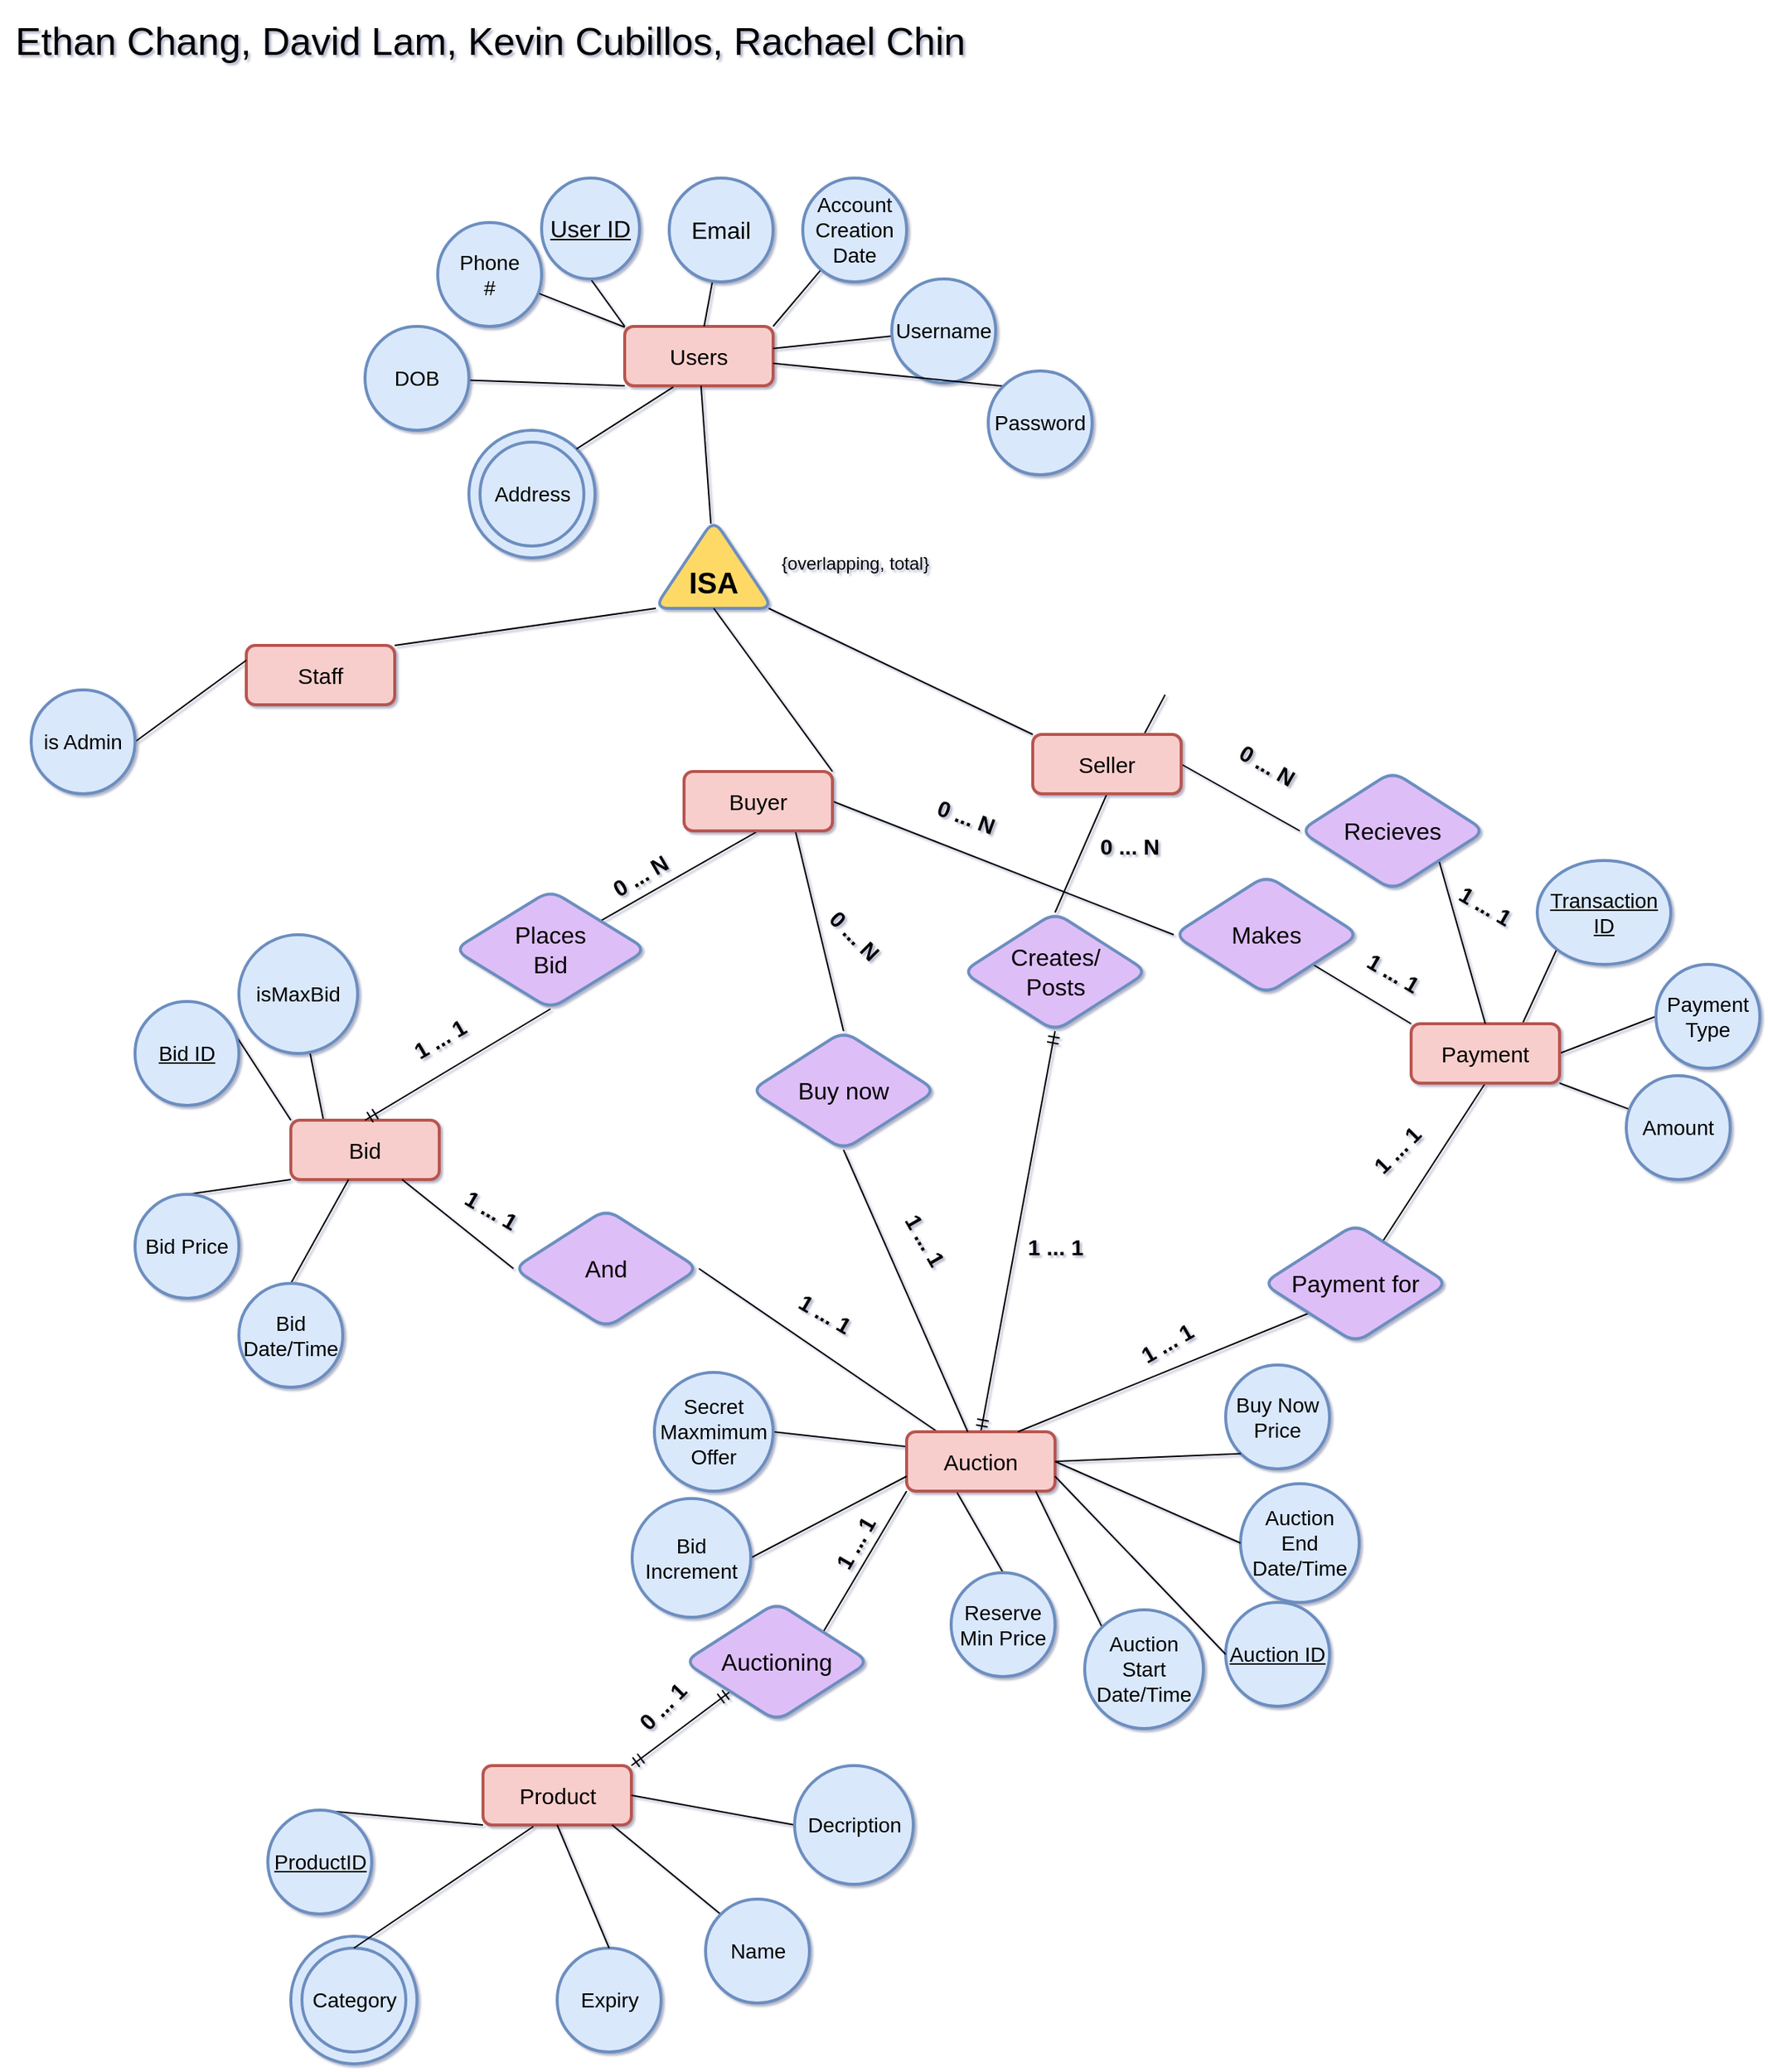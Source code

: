 <mxfile version="14.2.4" type="embed" pages="3">
    <diagram name="Ebay" id="N3R0yRtl69pYPH-y9iuo">
        <mxGraphModel dx="1734" dy="5851" grid="1" gridSize="10" guides="1" tooltips="1" connect="1" arrows="1" fold="1" page="1" pageScale="1" pageWidth="1000" pageHeight="1000" background="#ffffff" math="0" shadow="1">
            <root>
                <mxCell id="ebvVTvDQEhlDr3C3y-I--0"/>
                <mxCell id="ebvVTvDQEhlDr3C3y-I--1" parent="ebvVTvDQEhlDr3C3y-I--0"/>
                <mxCell id="YTVG2GfnRO3AYg1TEgZi-3" value="Users" style="strokeWidth=2;whiteSpace=wrap;html=1;align=center;fontSize=15;fontFamily=Helvetica;strokeColor=#b85450;fillColor=#f8cecc;fontStyle=0;rounded=1;" parent="ebvVTvDQEhlDr3C3y-I--1" vertex="1">
                    <mxGeometry x="460" y="-4680" width="100" height="40" as="geometry"/>
                </mxCell>
                <mxCell id="YTVG2GfnRO3AYg1TEgZi-6" style="orthogonalLoop=1;jettySize=auto;html=1;exitX=0.5;exitY=1;exitDx=0;exitDy=0;entryX=0;entryY=0;entryDx=0;entryDy=0;fontSize=10;endArrow=none;endFill=0;" parent="ebvVTvDQEhlDr3C3y-I--1" source="YTVG2GfnRO3AYg1TEgZi-13" target="YTVG2GfnRO3AYg1TEgZi-3" edge="1">
                    <mxGeometry relative="1" as="geometry">
                        <mxPoint x="470" y="-4700" as="sourcePoint"/>
                    </mxGeometry>
                </mxCell>
                <mxCell id="YTVG2GfnRO3AYg1TEgZi-13" value="&lt;font style=&quot;font-size: 16px&quot;&gt;User ID&lt;/font&gt;" style="ellipse;whiteSpace=wrap;html=1;align=center;fontStyle=4;strokeColor=#6c8ebf;fillColor=#dae8fc;fontSize=10;strokeWidth=2;perimeterSpacing=0;shadow=0;rounded=1;" parent="ebvVTvDQEhlDr3C3y-I--1" vertex="1">
                    <mxGeometry x="404" y="-4780" width="66" height="68" as="geometry"/>
                </mxCell>
                <mxCell id="YTVG2GfnRO3AYg1TEgZi-18" value="" style="edgeStyle=none;orthogonalLoop=1;jettySize=auto;html=1;endArrow=none;endFill=0;fontSize=10;" parent="ebvVTvDQEhlDr3C3y-I--1" source="YTVG2GfnRO3AYg1TEgZi-14" target="YTVG2GfnRO3AYg1TEgZi-3" edge="1">
                    <mxGeometry relative="1" as="geometry"/>
                </mxCell>
                <mxCell id="YTVG2GfnRO3AYg1TEgZi-14" value="&lt;font style=&quot;font-size: 16px&quot;&gt;Email&lt;/font&gt;" style="ellipse;whiteSpace=wrap;html=1;strokeColor=#6c8ebf;fillColor=#dae8fc;fontSize=10;strokeWidth=2;perimeterSpacing=0;shadow=0;rounded=1;" parent="ebvVTvDQEhlDr3C3y-I--1" vertex="1">
                    <mxGeometry x="490" y="-4780" width="70" height="70" as="geometry"/>
                </mxCell>
                <mxCell id="YTVG2GfnRO3AYg1TEgZi-21" style="edgeStyle=none;orthogonalLoop=1;jettySize=auto;html=1;endArrow=none;endFill=0;fontSize=10;entryX=1;entryY=0;entryDx=0;entryDy=0;" parent="ebvVTvDQEhlDr3C3y-I--1" source="YTVG2GfnRO3AYg1TEgZi-15" target="YTVG2GfnRO3AYg1TEgZi-3" edge="1">
                    <mxGeometry relative="1" as="geometry">
                        <mxPoint x="564" y="-4669" as="targetPoint"/>
                    </mxGeometry>
                </mxCell>
                <mxCell id="YTVG2GfnRO3AYg1TEgZi-15" value="&lt;span style=&quot;font-size: 14px&quot;&gt;Account&lt;br&gt;Creation&lt;br&gt;Date&lt;br&gt;&lt;/span&gt;" style="ellipse;whiteSpace=wrap;html=1;strokeColor=#6c8ebf;fillColor=#dae8fc;fontSize=10;strokeWidth=2;rounded=1;" parent="ebvVTvDQEhlDr3C3y-I--1" vertex="1">
                    <mxGeometry x="580" y="-4780" width="70" height="70" as="geometry"/>
                </mxCell>
                <mxCell id="YTVG2GfnRO3AYg1TEgZi-19" value="" style="edgeStyle=none;orthogonalLoop=1;jettySize=auto;html=1;endArrow=none;endFill=0;fontSize=10;" parent="ebvVTvDQEhlDr3C3y-I--1" source="YTVG2GfnRO3AYg1TEgZi-17" target="YTVG2GfnRO3AYg1TEgZi-3" edge="1">
                    <mxGeometry relative="1" as="geometry"/>
                </mxCell>
                <mxCell id="YTVG2GfnRO3AYg1TEgZi-17" value="&lt;font style=&quot;font-size: 14px&quot;&gt;Username&lt;/font&gt;" style="ellipse;whiteSpace=wrap;html=1;strokeColor=#6c8ebf;fillColor=#dae8fc;fontSize=10;strokeWidth=2;rounded=1;" parent="ebvVTvDQEhlDr3C3y-I--1" vertex="1">
                    <mxGeometry x="640" y="-4712" width="70" height="70" as="geometry"/>
                </mxCell>
                <mxCell id="YTVG2GfnRO3AYg1TEgZi-23" value="" style="edgeStyle=none;orthogonalLoop=1;jettySize=auto;html=1;endArrow=none;endFill=0;fontSize=10;" parent="ebvVTvDQEhlDr3C3y-I--1" source="YTVG2GfnRO3AYg1TEgZi-22" target="YTVG2GfnRO3AYg1TEgZi-3" edge="1">
                    <mxGeometry relative="1" as="geometry"/>
                </mxCell>
                <mxCell id="YTVG2GfnRO3AYg1TEgZi-22" value="&lt;font style=&quot;font-size: 14px&quot;&gt;Phone&lt;br&gt;#&lt;br&gt;&lt;/font&gt;" style="ellipse;whiteSpace=wrap;html=1;strokeColor=#6c8ebf;fillColor=#dae8fc;fontSize=10;strokeWidth=2;perimeterSpacing=0;shadow=0;rounded=1;" parent="ebvVTvDQEhlDr3C3y-I--1" vertex="1">
                    <mxGeometry x="334" y="-4750" width="70" height="70" as="geometry"/>
                </mxCell>
                <mxCell id="YTVG2GfnRO3AYg1TEgZi-26" value="" style="edgeStyle=none;orthogonalLoop=1;jettySize=auto;html=1;endArrow=none;endFill=0;fontSize=10;entryX=0;entryY=1;entryDx=0;entryDy=0;" parent="ebvVTvDQEhlDr3C3y-I--1" source="YTVG2GfnRO3AYg1TEgZi-24" target="YTVG2GfnRO3AYg1TEgZi-3" edge="1">
                    <mxGeometry relative="1" as="geometry">
                        <mxPoint x="454" y="-4643" as="targetPoint"/>
                    </mxGeometry>
                </mxCell>
                <mxCell id="YTVG2GfnRO3AYg1TEgZi-24" value="&lt;font style=&quot;font-size: 14px&quot;&gt;DOB&lt;/font&gt;" style="ellipse;whiteSpace=wrap;html=1;strokeColor=#6c8ebf;fillColor=#dae8fc;fontSize=10;strokeWidth=2;rounded=1;" parent="ebvVTvDQEhlDr3C3y-I--1" vertex="1">
                    <mxGeometry x="285" y="-4680" width="70" height="70" as="geometry"/>
                </mxCell>
                <mxCell id="YTVG2GfnRO3AYg1TEgZi-30" value="" style="edgeStyle=none;orthogonalLoop=1;jettySize=auto;html=1;endArrow=none;endFill=0;fontSize=10;" parent="ebvVTvDQEhlDr3C3y-I--1" source="YTVG2GfnRO3AYg1TEgZi-28" target="YTVG2GfnRO3AYg1TEgZi-3" edge="1">
                    <mxGeometry relative="1" as="geometry"/>
                </mxCell>
                <mxCell id="YTVG2GfnRO3AYg1TEgZi-28" value="&lt;b&gt;&lt;font style=&quot;font-size: 20px&quot;&gt;&lt;br&gt;ISA&lt;/font&gt;&lt;/b&gt;" style="triangle;whiteSpace=wrap;html=1;strokeColor=#6c8ebf;fontSize=10;direction=north;fillColor=#FFD966;strokeWidth=2;rounded=1;" parent="ebvVTvDQEhlDr3C3y-I--1" vertex="1">
                    <mxGeometry x="480" y="-4550" width="80" height="60" as="geometry"/>
                </mxCell>
                <mxCell id="YTVG2GfnRO3AYg1TEgZi-33" style="edgeStyle=none;orthogonalLoop=1;jettySize=auto;html=1;exitX=1;exitY=0;exitDx=0;exitDy=0;entryX=0;entryY=0.5;entryDx=0;entryDy=0;endArrow=none;endFill=0;fontSize=10;" parent="ebvVTvDQEhlDr3C3y-I--1" source="YTVG2GfnRO3AYg1TEgZi-31" target="YTVG2GfnRO3AYg1TEgZi-28" edge="1">
                    <mxGeometry relative="1" as="geometry"/>
                </mxCell>
                <mxCell id="ylnEmxaxOQNy4dpgVC_u-2" style="edgeStyle=none;orthogonalLoop=1;jettySize=auto;html=1;exitX=0.5;exitY=1;exitDx=0;exitDy=0;endArrow=none;endFill=0;fontSize=10;" parent="ebvVTvDQEhlDr3C3y-I--1" source="YTVG2GfnRO3AYg1TEgZi-31" target="ylnEmxaxOQNy4dpgVC_u-0" edge="1">
                    <mxGeometry relative="1" as="geometry"/>
                </mxCell>
                <mxCell id="64" style="edgeStyle=none;orthogonalLoop=1;jettySize=auto;html=1;exitX=0.75;exitY=1;exitDx=0;exitDy=0;entryX=0.5;entryY=0;entryDx=0;entryDy=0;endArrow=none;endFill=0;strokeColor=#000000;fillColor=#FFE45E;fontColor=#5AA9E6;" parent="ebvVTvDQEhlDr3C3y-I--1" source="YTVG2GfnRO3AYg1TEgZi-31" target="63" edge="1">
                    <mxGeometry relative="1" as="geometry"/>
                </mxCell>
                <mxCell id="86" style="edgeStyle=none;orthogonalLoop=1;jettySize=auto;html=1;exitX=1;exitY=0.5;exitDx=0;exitDy=0;entryX=0;entryY=0.5;entryDx=0;entryDy=0;endArrow=none;endFill=0;" parent="ebvVTvDQEhlDr3C3y-I--1" source="YTVG2GfnRO3AYg1TEgZi-31" target="80" edge="1">
                    <mxGeometry relative="1" as="geometry"/>
                </mxCell>
                <mxCell id="YTVG2GfnRO3AYg1TEgZi-31" value="Buyer" style="strokeWidth=2;whiteSpace=wrap;html=1;align=center;fontSize=15;fontFamily=Helvetica;strokeColor=#b85450;fillColor=#f8cecc;fontStyle=0;rounded=1;" parent="ebvVTvDQEhlDr3C3y-I--1" vertex="1">
                    <mxGeometry x="500" y="-4380" width="100" height="40" as="geometry"/>
                </mxCell>
                <mxCell id="YTVG2GfnRO3AYg1TEgZi-34" style="edgeStyle=none;orthogonalLoop=1;jettySize=auto;html=1;exitX=0;exitY=0;exitDx=0;exitDy=0;entryX=0;entryY=0.963;entryDx=0;entryDy=0;entryPerimeter=0;endArrow=none;endFill=0;fontSize=10;" parent="ebvVTvDQEhlDr3C3y-I--1" source="YTVG2GfnRO3AYg1TEgZi-32" target="YTVG2GfnRO3AYg1TEgZi-28" edge="1">
                    <mxGeometry relative="1" as="geometry"/>
                </mxCell>
                <mxCell id="21" style="edgeStyle=none;orthogonalLoop=1;jettySize=auto;html=1;exitX=0.5;exitY=1;exitDx=0;exitDy=0;entryX=0.5;entryY=0;entryDx=0;entryDy=0;endArrow=none;endFill=0;" parent="ebvVTvDQEhlDr3C3y-I--1" source="YTVG2GfnRO3AYg1TEgZi-32" target="ylnEmxaxOQNy4dpgVC_u-4" edge="1">
                    <mxGeometry relative="1" as="geometry"/>
                </mxCell>
                <mxCell id="34" style="edgeStyle=none;orthogonalLoop=1;jettySize=auto;html=1;exitX=0.75;exitY=0;exitDx=0;exitDy=0;entryX=0;entryY=1;entryDx=0;entryDy=0;endArrow=none;endFill=0;" parent="ebvVTvDQEhlDr3C3y-I--1" source="YTVG2GfnRO3AYg1TEgZi-32" edge="1">
                    <mxGeometry relative="1" as="geometry">
                        <mxPoint x="824.216" y="-4431.716" as="targetPoint"/>
                    </mxGeometry>
                </mxCell>
                <mxCell id="83" style="edgeStyle=none;orthogonalLoop=1;jettySize=auto;html=1;exitX=1;exitY=0.5;exitDx=0;exitDy=0;entryX=0;entryY=0.5;entryDx=0;entryDy=0;endArrow=none;endFill=0;" parent="ebvVTvDQEhlDr3C3y-I--1" source="YTVG2GfnRO3AYg1TEgZi-32" target="81" edge="1">
                    <mxGeometry relative="1" as="geometry"/>
                </mxCell>
                <mxCell id="YTVG2GfnRO3AYg1TEgZi-32" value="Seller" style="strokeWidth=2;whiteSpace=wrap;html=1;align=center;fontSize=15;fontFamily=Helvetica;strokeColor=#b85450;fillColor=#f8cecc;fontStyle=0;rounded=1;" parent="ebvVTvDQEhlDr3C3y-I--1" vertex="1">
                    <mxGeometry x="735" y="-4405" width="100" height="40" as="geometry"/>
                </mxCell>
                <mxCell id="ylnEmxaxOQNy4dpgVC_u-0" value="&lt;font style=&quot;font-size: 16px&quot;&gt;Places&lt;br&gt;Bid&lt;br&gt;&lt;/font&gt;" style="rhombus;whiteSpace=wrap;html=1;strokeColor=#6c8ebf;fontSize=10;fillColor=#DEBEF7;strokeWidth=2;rounded=1;" parent="ebvVTvDQEhlDr3C3y-I--1" vertex="1">
                    <mxGeometry x="345" y="-4300" width="130" height="80" as="geometry"/>
                </mxCell>
                <mxCell id="113" style="edgeStyle=none;orthogonalLoop=1;jettySize=auto;html=1;exitX=0.25;exitY=0.375;exitDx=0;exitDy=0;endArrow=none;endFill=0;strokeColor=#000000;fillColor=#FFE45E;fontColor=#5AA9E6;exitPerimeter=0;" parent="ebvVTvDQEhlDr3C3y-I--1" source="ylnEmxaxOQNy4dpgVC_u-1" target="112" edge="1">
                    <mxGeometry relative="1" as="geometry"/>
                </mxCell>
                <mxCell id="ylnEmxaxOQNy4dpgVC_u-1" value="Bid" style="strokeWidth=2;whiteSpace=wrap;html=1;align=center;fontSize=15;fontFamily=Helvetica;strokeColor=#b85450;fillColor=#f8cecc;fontStyle=0;rounded=1;" parent="ebvVTvDQEhlDr3C3y-I--1" vertex="1">
                    <mxGeometry x="235" y="-4145" width="100" height="40" as="geometry"/>
                </mxCell>
                <mxCell id="ylnEmxaxOQNy4dpgVC_u-4" value="&lt;font style=&quot;font-size: 16px&quot;&gt;Creates/&lt;br&gt;Posts&lt;br&gt;&lt;/font&gt;" style="rhombus;whiteSpace=wrap;html=1;strokeColor=#6c8ebf;fontSize=10;fillColor=#DEBEF7;strokeWidth=2;rounded=1;" parent="ebvVTvDQEhlDr3C3y-I--1" vertex="1">
                    <mxGeometry x="687.5" y="-4285" width="125" height="80" as="geometry"/>
                </mxCell>
                <mxCell id="ylnEmxaxOQNy4dpgVC_u-27" style="edgeStyle=none;orthogonalLoop=1;jettySize=auto;html=1;exitX=1;exitY=0;exitDx=0;exitDy=0;entryX=0;entryY=0;entryDx=0;entryDy=0;endArrow=none;endFill=0;fontSize=10;" parent="ebvVTvDQEhlDr3C3y-I--1" source="ylnEmxaxOQNy4dpgVC_u-21" target="ylnEmxaxOQNy4dpgVC_u-1" edge="1">
                    <mxGeometry relative="1" as="geometry"/>
                </mxCell>
                <mxCell id="ylnEmxaxOQNy4dpgVC_u-21" value="&lt;font style=&quot;font-size: 14px&quot;&gt;&lt;u&gt;Bid ID&lt;/u&gt;&lt;/font&gt;" style="ellipse;whiteSpace=wrap;html=1;strokeColor=#6c8ebf;fillColor=#dae8fc;fontSize=10;strokeWidth=2;rounded=1;" parent="ebvVTvDQEhlDr3C3y-I--1" vertex="1">
                    <mxGeometry x="130" y="-4225" width="70" height="70" as="geometry"/>
                </mxCell>
                <mxCell id="ylnEmxaxOQNy4dpgVC_u-29" style="edgeStyle=none;orthogonalLoop=1;jettySize=auto;html=1;exitX=0.5;exitY=0;exitDx=0;exitDy=0;entryX=0;entryY=1;entryDx=0;entryDy=0;endArrow=none;endFill=0;fontSize=10;" parent="ebvVTvDQEhlDr3C3y-I--1" source="ylnEmxaxOQNy4dpgVC_u-22" target="ylnEmxaxOQNy4dpgVC_u-1" edge="1">
                    <mxGeometry relative="1" as="geometry"/>
                </mxCell>
                <mxCell id="ylnEmxaxOQNy4dpgVC_u-22" value="&lt;font style=&quot;font-size: 14px&quot;&gt;Bid Price&lt;/font&gt;" style="ellipse;whiteSpace=wrap;html=1;strokeColor=#6c8ebf;fillColor=#dae8fc;fontSize=10;strokeWidth=2;rounded=1;" parent="ebvVTvDQEhlDr3C3y-I--1" vertex="1">
                    <mxGeometry x="130" y="-4095" width="70" height="70" as="geometry"/>
                </mxCell>
                <mxCell id="ylnEmxaxOQNy4dpgVC_u-28" style="edgeStyle=none;orthogonalLoop=1;jettySize=auto;html=1;exitX=0.5;exitY=0;exitDx=0;exitDy=0;endArrow=none;endFill=0;fontSize=10;" parent="ebvVTvDQEhlDr3C3y-I--1" source="ylnEmxaxOQNy4dpgVC_u-23" target="ylnEmxaxOQNy4dpgVC_u-1" edge="1">
                    <mxGeometry relative="1" as="geometry"/>
                </mxCell>
                <mxCell id="ylnEmxaxOQNy4dpgVC_u-23" value="&lt;font style=&quot;font-size: 14px&quot;&gt;Bid&lt;br&gt;Date/Time&lt;br&gt;&lt;/font&gt;" style="ellipse;whiteSpace=wrap;html=1;strokeColor=#6c8ebf;fillColor=#dae8fc;fontSize=10;strokeWidth=2;rounded=1;" parent="ebvVTvDQEhlDr3C3y-I--1" vertex="1">
                    <mxGeometry x="200" y="-4035" width="70" height="70" as="geometry"/>
                </mxCell>
                <mxCell id="ylnEmxaxOQNy4dpgVC_u-26" style="edgeStyle=none;orthogonalLoop=1;jettySize=auto;html=1;exitX=0;exitY=0;exitDx=0;exitDy=0;endArrow=none;endFill=0;fontSize=10;" parent="ebvVTvDQEhlDr3C3y-I--1" source="ylnEmxaxOQNy4dpgVC_u-24" target="YTVG2GfnRO3AYg1TEgZi-3" edge="1">
                    <mxGeometry relative="1" as="geometry"/>
                </mxCell>
                <mxCell id="ylnEmxaxOQNy4dpgVC_u-24" value="&lt;font style=&quot;font-size: 14px&quot;&gt;Password&lt;/font&gt;" style="ellipse;whiteSpace=wrap;html=1;strokeColor=#6c8ebf;fillColor=#dae8fc;fontSize=10;strokeWidth=2;rounded=1;" parent="ebvVTvDQEhlDr3C3y-I--1" vertex="1">
                    <mxGeometry x="705" y="-4650" width="70" height="70" as="geometry"/>
                </mxCell>
                <mxCell id="ylnEmxaxOQNy4dpgVC_u-38" value="" style="fontSize=12;html=1;endArrow=none;startArrow=ERmandOne;exitX=0.5;exitY=0;exitDx=0;exitDy=0;entryX=0.5;entryY=1;entryDx=0;entryDy=0;endFill=0;" parent="ebvVTvDQEhlDr3C3y-I--1" source="ylnEmxaxOQNy4dpgVC_u-1" target="ylnEmxaxOQNy4dpgVC_u-0" edge="1">
                    <mxGeometry width="100" height="100" relative="1" as="geometry">
                        <mxPoint x="350" y="-4105" as="sourcePoint"/>
                        <mxPoint x="450" y="-4205" as="targetPoint"/>
                    </mxGeometry>
                </mxCell>
                <mxCell id="ylnEmxaxOQNy4dpgVC_u-39" value="" style="fontSize=12;html=1;endArrow=ERmandOne;startArrow=ERmandOne;entryX=0.5;entryY=1;entryDx=0;entryDy=0;exitX=0.5;exitY=0;exitDx=0;exitDy=0;" parent="ebvVTvDQEhlDr3C3y-I--1" source="ylnEmxaxOQNy4dpgVC_u-7" target="ylnEmxaxOQNy4dpgVC_u-4" edge="1">
                    <mxGeometry width="100" height="100" relative="1" as="geometry">
                        <mxPoint x="1120" y="-4000" as="sourcePoint"/>
                        <mxPoint x="1215" y="-4090" as="targetPoint"/>
                    </mxGeometry>
                </mxCell>
                <mxCell id="48" style="edgeStyle=none;orthogonalLoop=1;jettySize=auto;html=1;exitX=1;exitY=0.5;exitDx=0;exitDy=0;entryX=0;entryY=0.25;entryDx=0;entryDy=0;endArrow=none;endFill=0;" parent="ebvVTvDQEhlDr3C3y-I--1" source="G7zGfi4XQLMXJdrA0Zwe-1" target="ylnEmxaxOQNy4dpgVC_u-7" edge="1">
                    <mxGeometry relative="1" as="geometry"/>
                </mxCell>
                <mxCell id="G7zGfi4XQLMXJdrA0Zwe-1" value="&lt;span style=&quot;font-size: 14px&quot;&gt;Secret Maxmimum Offer&lt;br&gt;&lt;/span&gt;" style="ellipse;whiteSpace=wrap;html=1;strokeColor=#6c8ebf;fillColor=#dae8fc;fontSize=10;strokeWidth=2;rounded=1;" parent="ebvVTvDQEhlDr3C3y-I--1" vertex="1">
                    <mxGeometry x="480" y="-3975" width="80" height="80" as="geometry"/>
                </mxCell>
                <mxCell id="8" style="orthogonalLoop=1;jettySize=auto;html=1;exitX=1;exitY=0;exitDx=0;exitDy=0;entryX=0;entryY=0.013;entryDx=0;entryDy=0;entryPerimeter=0;endArrow=none;endFill=0;" parent="ebvVTvDQEhlDr3C3y-I--1" source="7" target="YTVG2GfnRO3AYg1TEgZi-28" edge="1">
                    <mxGeometry relative="1" as="geometry"/>
                </mxCell>
                <mxCell id="7" value="Staff" style="strokeWidth=2;whiteSpace=wrap;html=1;align=center;fontSize=15;fontFamily=Helvetica;strokeColor=#b85450;fillColor=#f8cecc;fontStyle=0;rounded=1;" parent="ebvVTvDQEhlDr3C3y-I--1" vertex="1">
                    <mxGeometry x="205" y="-4465" width="100" height="40" as="geometry"/>
                </mxCell>
                <mxCell id="14" style="orthogonalLoop=1;jettySize=auto;html=1;exitX=1;exitY=0.5;exitDx=0;exitDy=0;entryX=0;entryY=0.25;entryDx=0;entryDy=0;endFill=0;endArrow=none;" parent="ebvVTvDQEhlDr3C3y-I--1" source="9" target="7" edge="1">
                    <mxGeometry relative="1" as="geometry"/>
                </mxCell>
                <mxCell id="9" value="&lt;font style=&quot;font-size: 14px&quot;&gt;is Admin&lt;/font&gt;" style="ellipse;whiteSpace=wrap;html=1;strokeColor=#6c8ebf;fillColor=#dae8fc;fontSize=10;strokeWidth=2;rounded=1;" parent="ebvVTvDQEhlDr3C3y-I--1" vertex="1">
                    <mxGeometry x="60" y="-4435" width="70" height="70" as="geometry"/>
                </mxCell>
                <mxCell id="43" style="edgeStyle=none;orthogonalLoop=1;jettySize=auto;html=1;exitX=0;exitY=0.5;exitDx=0;exitDy=0;endArrow=none;endFill=0;" parent="ebvVTvDQEhlDr3C3y-I--1" edge="1">
                    <mxGeometry relative="1" as="geometry">
                        <mxPoint x="420" y="-4020" as="sourcePoint"/>
                        <mxPoint x="420" y="-4020" as="targetPoint"/>
                    </mxGeometry>
                </mxCell>
                <mxCell id="55" style="edgeStyle=none;orthogonalLoop=1;jettySize=auto;html=1;exitX=0;exitY=1;exitDx=0;exitDy=0;entryX=1;entryY=0;entryDx=0;entryDy=0;endArrow=ERmandOne;strokeColor=#000000;fontColor=#000000;fontSize=12;startArrow=ERmandOne;" parent="ebvVTvDQEhlDr3C3y-I--1" source="53" target="23" edge="1">
                    <mxGeometry relative="1" as="geometry"/>
                </mxCell>
                <mxCell id="121" style="edgeStyle=none;rounded=0;orthogonalLoop=1;jettySize=auto;html=1;exitX=1;exitY=0;exitDx=0;exitDy=0;entryX=0;entryY=1;entryDx=0;entryDy=0;endArrow=none;endFill=0;" parent="ebvVTvDQEhlDr3C3y-I--1" source="53" target="ylnEmxaxOQNy4dpgVC_u-7" edge="1">
                    <mxGeometry relative="1" as="geometry"/>
                </mxCell>
                <mxCell id="53" value="&lt;font style=&quot;font-size: 16px&quot;&gt;Auctioning&lt;br&gt;&lt;/font&gt;" style="rhombus;whiteSpace=wrap;html=1;strokeColor=#6c8ebf;fontSize=10;fillColor=#DEBEF7;strokeWidth=2;rounded=1;" parent="ebvVTvDQEhlDr3C3y-I--1" vertex="1">
                    <mxGeometry x="500" y="-3820" width="125" height="80" as="geometry"/>
                </mxCell>
                <mxCell id="57" style="edgeStyle=none;orthogonalLoop=1;jettySize=auto;html=1;exitX=1;exitY=0.5;exitDx=0;exitDy=0;endArrow=none;endFill=0;strokeColor=#000000;fillColor=#FFE45E;fontColor=#5AA9E6;" parent="ebvVTvDQEhlDr3C3y-I--1" source="56" target="ylnEmxaxOQNy4dpgVC_u-7" edge="1">
                    <mxGeometry relative="1" as="geometry"/>
                </mxCell>
                <mxCell id="58" style="edgeStyle=none;orthogonalLoop=1;jettySize=auto;html=1;exitX=0;exitY=0.5;exitDx=0;exitDy=0;endArrow=none;endFill=0;strokeColor=#000000;fillColor=#FFE45E;fontColor=#5AA9E6;" parent="ebvVTvDQEhlDr3C3y-I--1" source="56" target="ylnEmxaxOQNy4dpgVC_u-1" edge="1">
                    <mxGeometry relative="1" as="geometry"/>
                </mxCell>
                <mxCell id="56" value="&lt;font style=&quot;font-size: 16px&quot;&gt;And&lt;br&gt;&lt;/font&gt;" style="rhombus;whiteSpace=wrap;html=1;strokeColor=#6c8ebf;fontSize=10;fillColor=#DEBEF7;strokeWidth=2;rounded=1;" parent="ebvVTvDQEhlDr3C3y-I--1" vertex="1">
                    <mxGeometry x="385" y="-4085" width="125" height="80" as="geometry"/>
                </mxCell>
                <mxCell id="60" value="" style="group;rounded=1;" parent="ebvVTvDQEhlDr3C3y-I--1" connectable="0" vertex="1">
                    <mxGeometry x="650" y="-4005" width="305" height="255" as="geometry"/>
                </mxCell>
                <mxCell id="ylnEmxaxOQNy4dpgVC_u-7" value="Auction" style="strokeWidth=2;whiteSpace=wrap;html=1;align=center;fontSize=15;fontFamily=Helvetica;strokeColor=#b85450;fillColor=#f8cecc;fontStyle=0;rounded=1;" parent="60" vertex="1">
                    <mxGeometry y="70" width="100" height="40" as="geometry"/>
                </mxCell>
                <mxCell id="ylnEmxaxOQNy4dpgVC_u-19" style="edgeStyle=none;orthogonalLoop=1;jettySize=auto;html=1;exitX=0;exitY=0;exitDx=0;exitDy=0;entryX=0.87;entryY=1;entryDx=0;entryDy=0;entryPerimeter=0;endArrow=none;endFill=0;fontSize=10;" parent="60" source="ylnEmxaxOQNy4dpgVC_u-11" target="ylnEmxaxOQNy4dpgVC_u-7" edge="1">
                    <mxGeometry relative="1" as="geometry"/>
                </mxCell>
                <mxCell id="ylnEmxaxOQNy4dpgVC_u-11" value="&lt;span style=&quot;font-size: 14px&quot;&gt;Auction&lt;br&gt;Start&lt;br&gt;Date/Time&lt;br&gt;&lt;/span&gt;" style="ellipse;whiteSpace=wrap;html=1;strokeColor=#6c8ebf;fillColor=#dae8fc;fontSize=10;strokeWidth=2;rounded=1;" parent="60" vertex="1">
                    <mxGeometry x="120" y="190" width="80" height="80" as="geometry"/>
                </mxCell>
                <mxCell id="ylnEmxaxOQNy4dpgVC_u-18" style="edgeStyle=none;orthogonalLoop=1;jettySize=auto;html=1;exitX=0.5;exitY=0;exitDx=0;exitDy=0;entryX=0.34;entryY=1.025;entryDx=0;entryDy=0;entryPerimeter=0;endArrow=none;endFill=0;fontSize=10;" parent="60" source="ylnEmxaxOQNy4dpgVC_u-16" target="ylnEmxaxOQNy4dpgVC_u-7" edge="1">
                    <mxGeometry relative="1" as="geometry"/>
                </mxCell>
                <mxCell id="ylnEmxaxOQNy4dpgVC_u-16" value="&lt;font style=&quot;font-size: 14px&quot;&gt;Reserve&lt;br&gt;Min Price&lt;br&gt;&lt;/font&gt;" style="ellipse;whiteSpace=wrap;html=1;strokeColor=#6c8ebf;fillColor=#dae8fc;fontSize=10;strokeWidth=2;rounded=1;" parent="60" vertex="1">
                    <mxGeometry x="30" y="165" width="70" height="70" as="geometry"/>
                </mxCell>
                <mxCell id="77" value="&lt;span style=&quot;font-size: 14px&quot;&gt;Buy Now Price&lt;/span&gt;" style="ellipse;whiteSpace=wrap;html=1;strokeColor=#6c8ebf;fillColor=#dae8fc;fontSize=10;strokeWidth=2;rounded=1;" parent="60" vertex="1">
                    <mxGeometry x="215" y="25" width="70" height="70" as="geometry"/>
                </mxCell>
                <mxCell id="90" style="edgeStyle=none;orthogonalLoop=1;jettySize=auto;html=1;exitX=1;exitY=0.5;exitDx=0;exitDy=0;entryX=0;entryY=1;entryDx=0;entryDy=0;endArrow=none;endFill=0;" parent="60" source="ylnEmxaxOQNy4dpgVC_u-7" target="77" edge="1">
                    <mxGeometry relative="1" as="geometry"/>
                </mxCell>
                <mxCell id="ylnEmxaxOQNy4dpgVC_u-9" value="&lt;u style=&quot;font-size: 14px&quot;&gt;Auction ID&lt;/u&gt;" style="ellipse;whiteSpace=wrap;html=1;strokeColor=#6c8ebf;fillColor=#dae8fc;fontSize=10;strokeWidth=2;rounded=1;" parent="60" vertex="1">
                    <mxGeometry x="215" y="185" width="70" height="70" as="geometry"/>
                </mxCell>
                <mxCell id="59" style="edgeStyle=none;orthogonalLoop=1;jettySize=auto;html=1;exitX=1;exitY=0.75;exitDx=0;exitDy=0;entryX=0;entryY=0.5;entryDx=0;entryDy=0;endArrow=none;endFill=0;" parent="60" source="ylnEmxaxOQNy4dpgVC_u-7" target="ylnEmxaxOQNy4dpgVC_u-9" edge="1">
                    <mxGeometry relative="1" as="geometry"/>
                </mxCell>
                <mxCell id="ylnEmxaxOQNy4dpgVC_u-15" value="&lt;span style=&quot;font-size: 14px&quot;&gt;Auction&lt;br&gt;End&lt;br&gt;Date/Time&lt;br&gt;&lt;/span&gt;" style="ellipse;whiteSpace=wrap;html=1;strokeColor=#6c8ebf;fillColor=#dae8fc;fontSize=10;strokeWidth=2;rounded=1;" parent="60" vertex="1">
                    <mxGeometry x="225" y="105" width="80" height="80" as="geometry"/>
                </mxCell>
                <mxCell id="ylnEmxaxOQNy4dpgVC_u-20" style="edgeStyle=none;orthogonalLoop=1;jettySize=auto;html=1;exitX=0;exitY=0.5;exitDx=0;exitDy=0;entryX=1;entryY=0.5;entryDx=0;entryDy=0;endArrow=none;endFill=0;fontSize=10;" parent="60" source="ylnEmxaxOQNy4dpgVC_u-15" target="ylnEmxaxOQNy4dpgVC_u-7" edge="1">
                    <mxGeometry relative="1" as="geometry"/>
                </mxCell>
                <mxCell id="168" value="&lt;font style=&quot;font-size: 15px&quot;&gt;&lt;b&gt;1 ... 1&lt;/b&gt;&lt;/font&gt;" style="text;html=1;align=center;verticalAlign=middle;resizable=0;points=[];autosize=1;rotation=-30;" parent="60" vertex="1">
                    <mxGeometry x="150" width="50" height="20" as="geometry"/>
                </mxCell>
                <mxCell id="61" value="" style="group;rounded=1;" parent="ebvVTvDQEhlDr3C3y-I--1" vertex="1" connectable="0">
                    <mxGeometry x="219.5" y="-3710" width="435" height="201" as="geometry"/>
                </mxCell>
                <mxCell id="23" value="Product" style="strokeWidth=2;whiteSpace=wrap;html=1;align=center;fontSize=15;fontFamily=Helvetica;strokeColor=#b85450;fillColor=#f8cecc;fontStyle=0;rounded=1;" parent="61" vertex="1">
                    <mxGeometry x="145" width="100" height="40" as="geometry"/>
                </mxCell>
                <mxCell id="24" style="edgeStyle=none;orthogonalLoop=1;jettySize=auto;html=1;exitX=0.5;exitY=0;exitDx=0;exitDy=0;entryX=0;entryY=1;entryDx=0;entryDy=0;endArrow=none;endFill=0;fontSize=10;" parent="61" source="25" target="23" edge="1">
                    <mxGeometry relative="1" as="geometry"/>
                </mxCell>
                <mxCell id="25" value="&lt;font style=&quot;font-size: 14px&quot;&gt;&lt;u&gt;ProductID&lt;/u&gt;&lt;/font&gt;" style="ellipse;whiteSpace=wrap;html=1;strokeColor=#6c8ebf;fillColor=#dae8fc;fontSize=10;strokeWidth=2;rounded=1;" parent="61" vertex="1">
                    <mxGeometry y="30" width="70" height="70" as="geometry"/>
                </mxCell>
                <mxCell id="26" style="edgeStyle=none;orthogonalLoop=1;jettySize=auto;html=1;exitX=0;exitY=0;exitDx=0;exitDy=0;entryX=0.87;entryY=1;entryDx=0;entryDy=0;entryPerimeter=0;endArrow=none;endFill=0;fontSize=10;" parent="61" source="35" target="23" edge="1">
                    <mxGeometry relative="1" as="geometry">
                        <mxPoint x="286.716" y="116.716" as="sourcePoint"/>
                    </mxGeometry>
                </mxCell>
                <mxCell id="28" style="edgeStyle=none;orthogonalLoop=1;jettySize=auto;html=1;exitX=0;exitY=0.5;exitDx=0;exitDy=0;entryX=1;entryY=0.5;entryDx=0;entryDy=0;endArrow=none;endFill=0;fontSize=10;" parent="61" source="29" target="23" edge="1">
                    <mxGeometry relative="1" as="geometry"/>
                </mxCell>
                <mxCell id="29" value="&lt;span style=&quot;font-size: 14px&quot;&gt;Decription&lt;br&gt;&lt;/span&gt;" style="ellipse;whiteSpace=wrap;html=1;strokeColor=#6c8ebf;fillColor=#dae8fc;fontSize=10;strokeWidth=2;rounded=1;" parent="61" vertex="1">
                    <mxGeometry x="355" width="80" height="80" as="geometry"/>
                </mxCell>
                <mxCell id="35" value="&lt;font style=&quot;font-size: 14px&quot;&gt;Name&lt;br&gt;&lt;/font&gt;" style="ellipse;whiteSpace=wrap;html=1;strokeColor=#6c8ebf;fillColor=#dae8fc;fontSize=10;strokeWidth=2;rounded=1;" parent="61" vertex="1">
                    <mxGeometry x="295" y="90" width="70" height="70" as="geometry"/>
                </mxCell>
                <mxCell id="51" value="&lt;font style=&quot;font-size: 14px&quot;&gt;Expiry&lt;br&gt;&lt;/font&gt;" style="ellipse;whiteSpace=wrap;html=1;strokeColor=#6c8ebf;fillColor=#dae8fc;fontSize=10;strokeWidth=2;rounded=1;" parent="61" vertex="1">
                    <mxGeometry x="195" y="123" width="70" height="70" as="geometry"/>
                </mxCell>
                <mxCell id="52" style="edgeStyle=none;orthogonalLoop=1;jettySize=auto;html=1;exitX=0.5;exitY=1;exitDx=0;exitDy=0;entryX=0.5;entryY=0;entryDx=0;entryDy=0;endArrow=none;endFill=0;strokeColor=#000000;fillColor=#FFE45E;fontColor=#5AA9E6;" parent="61" source="23" target="51" edge="1">
                    <mxGeometry relative="1" as="geometry"/>
                </mxCell>
                <mxCell id="36" value="&lt;font style=&quot;font-size: 14px&quot;&gt;Category&lt;br&gt;&lt;/font&gt;" style="ellipse;whiteSpace=wrap;html=1;strokeColor=#6c8ebf;fillColor=#dae8fc;fontSize=10;strokeWidth=2;rounded=1;" parent="61" vertex="1">
                    <mxGeometry x="15.5" y="115" width="85" height="86" as="geometry"/>
                </mxCell>
                <mxCell id="31" value="&lt;font style=&quot;font-size: 14px&quot;&gt;Category&lt;br&gt;&lt;/font&gt;" style="ellipse;whiteSpace=wrap;html=1;strokeColor=#6c8ebf;fillColor=#dae8fc;fontSize=10;strokeWidth=2;rounded=1;" parent="61" vertex="1">
                    <mxGeometry x="23" y="123" width="70" height="70" as="geometry"/>
                </mxCell>
                <mxCell id="30" style="edgeStyle=none;orthogonalLoop=1;jettySize=auto;html=1;exitX=0.5;exitY=0;exitDx=0;exitDy=0;entryX=0.34;entryY=1.025;entryDx=0;entryDy=0;entryPerimeter=0;endArrow=none;endFill=0;fontSize=10;" parent="61" source="31" target="23" edge="1">
                    <mxGeometry relative="1" as="geometry"/>
                </mxCell>
                <mxCell id="66" style="edgeStyle=none;orthogonalLoop=1;jettySize=auto;html=1;exitX=0.5;exitY=1;exitDx=0;exitDy=0;endArrow=none;endFill=0;strokeColor=#000000;fillColor=#FFE45E;fontColor=#5AA9E6;" parent="ebvVTvDQEhlDr3C3y-I--1" source="63" target="ylnEmxaxOQNy4dpgVC_u-7" edge="1">
                    <mxGeometry relative="1" as="geometry"/>
                </mxCell>
                <mxCell id="63" value="&lt;font style=&quot;font-size: 16px&quot;&gt;Buy now&lt;br&gt;&lt;/font&gt;" style="rhombus;whiteSpace=wrap;html=1;strokeColor=#6c8ebf;fontSize=10;fillColor=#DEBEF7;strokeWidth=2;rounded=1;" parent="ebvVTvDQEhlDr3C3y-I--1" vertex="1">
                    <mxGeometry x="545" y="-4205" width="125" height="80" as="geometry"/>
                </mxCell>
                <mxCell id="92" style="edgeStyle=none;orthogonalLoop=1;jettySize=auto;html=1;exitX=0.5;exitY=1;exitDx=0;exitDy=0;endArrow=none;endFill=0;strokeColor=#000000;fillColor=#FFE45E;fontColor=#5AA9E6;" parent="ebvVTvDQEhlDr3C3y-I--1" source="78" target="91" edge="1">
                    <mxGeometry relative="1" as="geometry"/>
                </mxCell>
                <mxCell id="95" style="edgeStyle=none;orthogonalLoop=1;jettySize=auto;html=1;exitX=1;exitY=0.5;exitDx=0;exitDy=0;entryX=0;entryY=0.5;entryDx=0;entryDy=0;endArrow=none;endFill=0;strokeColor=#000000;fillColor=#FFE45E;fontColor=#5AA9E6;" parent="ebvVTvDQEhlDr3C3y-I--1" source="78" target="94" edge="1">
                    <mxGeometry relative="1" as="geometry"/>
                </mxCell>
                <mxCell id="97" style="edgeStyle=none;orthogonalLoop=1;jettySize=auto;html=1;exitX=1;exitY=1;exitDx=0;exitDy=0;endArrow=none;endFill=0;strokeColor=#000000;fillColor=#FFE45E;fontColor=#5AA9E6;" parent="ebvVTvDQEhlDr3C3y-I--1" source="78" target="96" edge="1">
                    <mxGeometry relative="1" as="geometry"/>
                </mxCell>
                <mxCell id="100" style="edgeStyle=none;orthogonalLoop=1;jettySize=auto;html=1;exitX=0.75;exitY=0;exitDx=0;exitDy=0;entryX=0;entryY=1;entryDx=0;entryDy=0;endArrow=none;endFill=0;strokeColor=#000000;fillColor=#FFE45E;fontColor=#5AA9E6;" parent="ebvVTvDQEhlDr3C3y-I--1" source="78" target="99" edge="1">
                    <mxGeometry relative="1" as="geometry"/>
                </mxCell>
                <mxCell id="78" value="Payment" style="strokeWidth=2;whiteSpace=wrap;html=1;align=center;fontSize=15;fontFamily=Helvetica;strokeColor=#b85450;fillColor=#f8cecc;fontStyle=0;rounded=1;" parent="ebvVTvDQEhlDr3C3y-I--1" vertex="1">
                    <mxGeometry x="990.0" y="-4210" width="100" height="40" as="geometry"/>
                </mxCell>
                <mxCell id="85" style="edgeStyle=none;orthogonalLoop=1;jettySize=auto;html=1;exitX=1;exitY=1;exitDx=0;exitDy=0;entryX=0;entryY=0;entryDx=0;entryDy=0;endArrow=none;endFill=0;" parent="ebvVTvDQEhlDr3C3y-I--1" source="80" target="78" edge="1">
                    <mxGeometry relative="1" as="geometry"/>
                </mxCell>
                <mxCell id="80" value="&lt;font style=&quot;font-size: 16px&quot;&gt;Makes&lt;br&gt;&lt;/font&gt;" style="rhombus;whiteSpace=wrap;html=1;strokeColor=#6c8ebf;fontSize=10;fillColor=#DEBEF7;strokeWidth=2;rounded=1;" parent="ebvVTvDQEhlDr3C3y-I--1" vertex="1">
                    <mxGeometry x="830" y="-4310" width="125" height="80" as="geometry"/>
                </mxCell>
                <mxCell id="84" style="edgeStyle=none;orthogonalLoop=1;jettySize=auto;html=1;exitX=1;exitY=1;exitDx=0;exitDy=0;entryX=0.5;entryY=0;entryDx=0;entryDy=0;endArrow=none;endFill=0;" parent="ebvVTvDQEhlDr3C3y-I--1" source="81" target="78" edge="1">
                    <mxGeometry relative="1" as="geometry"/>
                </mxCell>
                <mxCell id="81" value="&lt;font style=&quot;font-size: 16px&quot;&gt;Recieves&lt;br&gt;&lt;/font&gt;" style="rhombus;whiteSpace=wrap;html=1;strokeColor=#6c8ebf;fontSize=10;fillColor=#DEBEF7;strokeWidth=2;rounded=1;" parent="ebvVTvDQEhlDr3C3y-I--1" vertex="1">
                    <mxGeometry x="915.0" y="-4380" width="125" height="80" as="geometry"/>
                </mxCell>
                <mxCell id="93" style="edgeStyle=none;orthogonalLoop=1;jettySize=auto;html=1;exitX=0;exitY=1;exitDx=0;exitDy=0;entryX=0.75;entryY=0;entryDx=0;entryDy=0;endArrow=none;endFill=0;strokeColor=#000000;fillColor=#FFE45E;fontColor=#5AA9E6;" parent="ebvVTvDQEhlDr3C3y-I--1" source="91" target="ylnEmxaxOQNy4dpgVC_u-7" edge="1">
                    <mxGeometry relative="1" as="geometry"/>
                </mxCell>
                <mxCell id="91" value="&lt;font style=&quot;font-size: 16px&quot;&gt;Payment for&lt;br&gt;&lt;/font&gt;" style="rhombus;whiteSpace=wrap;html=1;strokeColor=#6c8ebf;fontSize=10;fillColor=#DEBEF7;strokeWidth=2;rounded=1;" parent="ebvVTvDQEhlDr3C3y-I--1" vertex="1">
                    <mxGeometry x="890.0" y="-4075" width="125" height="80" as="geometry"/>
                </mxCell>
                <mxCell id="94" value="&lt;span style=&quot;font-size: 14px&quot;&gt;Payment Type&lt;/span&gt;" style="ellipse;whiteSpace=wrap;html=1;strokeColor=#6c8ebf;fillColor=#dae8fc;fontSize=10;strokeWidth=2;rounded=1;" parent="ebvVTvDQEhlDr3C3y-I--1" vertex="1">
                    <mxGeometry x="1155" y="-4250" width="70" height="70" as="geometry"/>
                </mxCell>
                <mxCell id="96" value="&lt;span style=&quot;font-size: 14px&quot;&gt;Amount&lt;/span&gt;" style="ellipse;whiteSpace=wrap;html=1;strokeColor=#6c8ebf;fillColor=#dae8fc;fontSize=10;strokeWidth=2;rounded=1;" parent="ebvVTvDQEhlDr3C3y-I--1" vertex="1">
                    <mxGeometry x="1135" y="-4175" width="70" height="70" as="geometry"/>
                </mxCell>
                <mxCell id="99" value="&lt;span style=&quot;font-size: 14px&quot;&gt;&lt;u&gt;Transaction ID&lt;/u&gt;&lt;/span&gt;" style="ellipse;whiteSpace=wrap;html=1;strokeColor=#6c8ebf;fillColor=#dae8fc;fontSize=10;strokeWidth=2;rounded=1;" parent="ebvVTvDQEhlDr3C3y-I--1" vertex="1">
                    <mxGeometry x="1075" y="-4320" width="90" height="70" as="geometry"/>
                </mxCell>
                <mxCell id="105" value="" style="group;rounded=1;" parent="ebvVTvDQEhlDr3C3y-I--1" connectable="0" vertex="1">
                    <mxGeometry x="355" y="-4610" width="85" height="86" as="geometry"/>
                </mxCell>
                <mxCell id="106" value="&lt;font style=&quot;font-size: 14px&quot;&gt;&lt;br&gt;&lt;/font&gt;" style="ellipse;whiteSpace=wrap;html=1;strokeColor=#6c8ebf;fillColor=#dae8fc;fontSize=10;strokeWidth=2;rounded=1;" parent="105" vertex="1">
                    <mxGeometry width="85" height="86" as="geometry"/>
                </mxCell>
                <mxCell id="107" value="&lt;font style=&quot;font-size: 14px&quot;&gt;Address&lt;br&gt;&lt;/font&gt;" style="ellipse;whiteSpace=wrap;html=1;strokeColor=#6c8ebf;fillColor=#dae8fc;fontSize=10;strokeWidth=2;rounded=1;" parent="105" vertex="1">
                    <mxGeometry x="7.5" y="8" width="70" height="70" as="geometry"/>
                </mxCell>
                <mxCell id="109" style="edgeStyle=none;orthogonalLoop=1;jettySize=auto;html=1;exitX=1;exitY=0;exitDx=0;exitDy=0;entryX=0.328;entryY=1.021;entryDx=0;entryDy=0;entryPerimeter=0;endArrow=none;endFill=0;strokeColor=#000000;fillColor=#FFE45E;fontColor=#5AA9E6;" parent="ebvVTvDQEhlDr3C3y-I--1" source="106" target="YTVG2GfnRO3AYg1TEgZi-3" edge="1">
                    <mxGeometry relative="1" as="geometry"/>
                </mxCell>
                <mxCell id="112" value="&lt;span style=&quot;font-size: 14px&quot;&gt;isMaxBid&lt;br&gt;&lt;/span&gt;" style="ellipse;whiteSpace=wrap;html=1;strokeColor=#6c8ebf;fillColor=#dae8fc;fontSize=10;strokeWidth=2;rounded=1;" parent="ebvVTvDQEhlDr3C3y-I--1" vertex="1">
                    <mxGeometry x="200" y="-4270" width="80" height="80" as="geometry"/>
                </mxCell>
                <mxCell id="122" value="&lt;font style=&quot;font-size: 15px&quot;&gt;&lt;b&gt;1 ... 1&lt;/b&gt;&lt;/font&gt;" style="text;html=1;align=center;verticalAlign=middle;resizable=0;points=[];autosize=1;rotation=30;" parent="ebvVTvDQEhlDr3C3y-I--1" vertex="1">
                    <mxGeometry x="1015" y="-4300" width="50" height="20" as="geometry"/>
                </mxCell>
                <mxCell id="127" value="&lt;font style=&quot;font-size: 15px&quot;&gt;&lt;b&gt;1 ... 1&lt;/b&gt;&lt;/font&gt;" style="text;html=1;align=center;verticalAlign=middle;resizable=0;points=[];autosize=1;rotation=-60;" parent="ebvVTvDQEhlDr3C3y-I--1" vertex="1">
                    <mxGeometry x="590" y="-3870" width="50" height="20" as="geometry"/>
                </mxCell>
                <mxCell id="128" value="&lt;font style=&quot;font-size: 15px&quot;&gt;&lt;b&gt;0 ... 1&lt;/b&gt;&lt;/font&gt;" style="text;html=1;align=center;verticalAlign=middle;resizable=0;points=[];autosize=1;rotation=-45;" parent="ebvVTvDQEhlDr3C3y-I--1" vertex="1">
                    <mxGeometry x="460" y="-3760" width="50" height="20" as="geometry"/>
                </mxCell>
                <mxCell id="163" value="&lt;b style=&quot;font-size: 15px&quot;&gt;0 ... N&lt;/b&gt;" style="text;html=1;align=center;verticalAlign=middle;resizable=0;points=[];autosize=1;rotation=-30;" parent="ebvVTvDQEhlDr3C3y-I--1" vertex="1">
                    <mxGeometry x="440" y="-4320" width="60" height="20" as="geometry"/>
                </mxCell>
                <mxCell id="164" value="&lt;b style=&quot;font-size: 15px&quot;&gt;0 ... N&lt;/b&gt;" style="text;html=1;align=center;verticalAlign=middle;resizable=0;points=[];autosize=1;rotation=45;" parent="ebvVTvDQEhlDr3C3y-I--1" vertex="1">
                    <mxGeometry x="585" y="-4280" width="60" height="20" as="geometry"/>
                </mxCell>
                <mxCell id="169" value="&lt;font style=&quot;font-size: 15px&quot;&gt;&lt;b&gt;1 ... 1&lt;/b&gt;&lt;/font&gt;" style="text;html=1;align=center;verticalAlign=middle;resizable=0;points=[];autosize=1;rotation=-45;" parent="ebvVTvDQEhlDr3C3y-I--1" vertex="1">
                    <mxGeometry x="955" y="-4135" width="50" height="20" as="geometry"/>
                </mxCell>
                <mxCell id="170" value="&lt;font style=&quot;font-size: 15px&quot;&gt;&lt;b&gt;1 ... 1&lt;/b&gt;&lt;/font&gt;" style="text;html=1;align=center;verticalAlign=middle;resizable=0;points=[];autosize=1;rotation=-30;" parent="ebvVTvDQEhlDr3C3y-I--1" vertex="1">
                    <mxGeometry x="310" y="-4210" width="50" height="20" as="geometry"/>
                </mxCell>
                <mxCell id="171" value="&lt;font style=&quot;font-size: 15px&quot;&gt;&lt;b&gt;1 ... 1&lt;/b&gt;&lt;/font&gt;" style="text;html=1;align=center;verticalAlign=middle;resizable=0;points=[];autosize=1;rotation=30;" parent="ebvVTvDQEhlDr3C3y-I--1" vertex="1">
                    <mxGeometry x="345" y="-4095" width="50" height="20" as="geometry"/>
                </mxCell>
                <mxCell id="172" value="&lt;font style=&quot;font-size: 15px&quot;&gt;&lt;b&gt;1 ... 1&lt;/b&gt;&lt;/font&gt;" style="text;html=1;align=center;verticalAlign=middle;resizable=0;points=[];autosize=1;rotation=30;" parent="ebvVTvDQEhlDr3C3y-I--1" vertex="1">
                    <mxGeometry x="570" y="-4025" width="50" height="20" as="geometry"/>
                </mxCell>
                <mxCell id="173" value="&lt;b style=&quot;font-size: 15px&quot;&gt;0 ... N&lt;/b&gt;" style="text;html=1;align=center;verticalAlign=middle;resizable=0;points=[];autosize=1;rotation=20;" parent="ebvVTvDQEhlDr3C3y-I--1" vertex="1">
                    <mxGeometry x="660" y="-4360" width="60" height="20" as="geometry"/>
                </mxCell>
                <mxCell id="176" value="&lt;font style=&quot;font-size: 15px&quot;&gt;&lt;b&gt;1 ... 1&lt;/b&gt;&lt;/font&gt;" style="text;html=1;align=center;verticalAlign=middle;resizable=0;points=[];autosize=1;rotation=30;" parent="ebvVTvDQEhlDr3C3y-I--1" vertex="1">
                    <mxGeometry x="952.5" y="-4255" width="50" height="20" as="geometry"/>
                </mxCell>
                <mxCell id="177" value="{overlapping, total}" style="text;html=1;resizable=0;autosize=1;align=center;verticalAlign=middle;points=[];fillColor=none;strokeColor=none;rounded=0;" parent="ebvVTvDQEhlDr3C3y-I--1" vertex="1">
                    <mxGeometry x="560" y="-4530" width="110" height="20" as="geometry"/>
                </mxCell>
                <mxCell id="179" value="&lt;font style=&quot;font-size: 15px&quot;&gt;&lt;b&gt;1 ... 1&lt;/b&gt;&lt;/font&gt;" style="text;html=1;align=center;verticalAlign=middle;resizable=0;points=[];autosize=1;" parent="ebvVTvDQEhlDr3C3y-I--1" vertex="1">
                    <mxGeometry x="725" y="-4070" width="50" height="20" as="geometry"/>
                </mxCell>
                <mxCell id="180" value="&lt;b style=&quot;font-size: 15px&quot;&gt;0 ... N&lt;/b&gt;" style="text;html=1;align=center;verticalAlign=middle;resizable=0;points=[];autosize=1;" parent="ebvVTvDQEhlDr3C3y-I--1" vertex="1">
                    <mxGeometry x="770" y="-4340" width="60" height="20" as="geometry"/>
                </mxCell>
                <mxCell id="181" value="&lt;b style=&quot;font-size: 15px&quot;&gt;0 ... N&lt;/b&gt;" style="text;html=1;align=center;verticalAlign=middle;resizable=0;points=[];autosize=1;rotation=30;" parent="ebvVTvDQEhlDr3C3y-I--1" vertex="1">
                    <mxGeometry x="862.5" y="-4395" width="60" height="20" as="geometry"/>
                </mxCell>
                <mxCell id="182" value="&lt;font style=&quot;font-size: 15px&quot;&gt;&lt;b&gt;1 ... 1&lt;/b&gt;&lt;/font&gt;" style="text;html=1;align=center;verticalAlign=middle;resizable=0;points=[];autosize=1;rotation=60;" parent="ebvVTvDQEhlDr3C3y-I--1" vertex="1">
                    <mxGeometry x="637.5" y="-4075" width="50" height="20" as="geometry"/>
                </mxCell>
                <mxCell id="185" style="rounded=0;orthogonalLoop=1;jettySize=auto;html=1;exitX=1;exitY=0.5;exitDx=0;exitDy=0;entryX=0;entryY=0.75;entryDx=0;entryDy=0;endArrow=none;endFill=0;" parent="ebvVTvDQEhlDr3C3y-I--1" source="183" target="ylnEmxaxOQNy4dpgVC_u-7" edge="1">
                    <mxGeometry relative="1" as="geometry"/>
                </mxCell>
                <mxCell id="183" value="&lt;span style=&quot;font-size: 14px&quot;&gt;Bid Increment&lt;br&gt;&lt;/span&gt;" style="ellipse;whiteSpace=wrap;html=1;strokeColor=#6c8ebf;fillColor=#dae8fc;fontSize=10;strokeWidth=2;rounded=1;" parent="ebvVTvDQEhlDr3C3y-I--1" vertex="1">
                    <mxGeometry x="465" y="-3890" width="80" height="80" as="geometry"/>
                </mxCell>
                <mxCell id="187" value="&lt;font style=&quot;font-size: 26px&quot;&gt;Ethan Chang, David Lam, Kevin Cubillos, Rachael Chin&lt;/font&gt;" style="text;html=1;resizable=0;autosize=1;align=center;verticalAlign=middle;points=[];fillColor=none;strokeColor=none;rounded=0;fontSize=34;" parent="ebvVTvDQEhlDr3C3y-I--1" vertex="1">
                    <mxGeometry x="39" y="-4900" width="660" height="50" as="geometry"/>
                </mxCell>
            </root>
        </mxGraphModel>
    </diagram>
    <diagram id="fc1f3b67-3c9b-b1b3-7705-706421d27264" name="ERD Habit Tracker app">
        &#xa;        &#xa;        &#xa;        &#xa;        &#xa;        &#xa;&#xa;&#xa;&#xa;&#xa;&#xa;
        <mxGraphModel dx="1422" dy="762" grid="1" gridSize="10" guides="1" tooltips="1" connect="1" arrows="1" fold="1" page="1" pageScale="1" pageWidth="850" pageHeight="1100" math="0" shadow="0">
            &#xa;            &#xa;            &#xa;            &#xa;            &#xa;            &#xa;&#xa;&#xa;&#xa;&#xa;&#xa;
            <root>
                &#xa;                &#xa;                &#xa;                &#xa;                &#xa;                &#xa;&#xa;&#xa;&#xa;&#xa;&#xa;
                <mxCell id="0"/>
                &#xa;                &#xa;                &#xa;                &#xa;                &#xa;                &#xa;&#xa;&#xa;&#xa;&#xa;&#xa;
                <mxCell id="1" parent="0"/>
                &#xa;                &#xa;                &#xa;                &#xa;                &#xa;                &#xa;&#xa;&#xa;&#xa;&#xa;&#xa;
                <mxCell id="4cd4486c729dc68b-1" value="User" style="strokeWidth=2;whiteSpace=wrap;html=1;align=center;fontSize=13;fontFamily=Helvetica;fontColor=#000000;strokeColor=#d79b00;fillColor=#ffe6cc;" parent="1" vertex="1">
                    &#xa;                    &#xa;                    &#xa;                    &#xa;                    &#xa;                    &#xa;&#xa;&#xa;&#xa;&#xa;&#xa;
                    <mxGeometry x="120" y="160" width="70" height="70" as="geometry"/>
                    &#xa;                    &#xa;                    &#xa;                    &#xa;                    &#xa;                    &#xa;&#xa;&#xa;&#xa;&#xa;&#xa;
                </mxCell>
                &#xa;                &#xa;                &#xa;                &#xa;                &#xa;                &#xa;&#xa;&#xa;&#xa;&#xa;&#xa;
                <mxCell id="4a63a70a29bb4ada-1" value="Name" style="ellipse;whiteSpace=wrap;html=1;aspect=fixed;fontSize=10;fillColor=#dae8fc;strokeColor=#6c8ebf;" parent="1" vertex="1">
                    &#xa;                    &#xa;                    &#xa;                    &#xa;                    &#xa;                    &#xa;&#xa;&#xa;&#xa;&#xa;&#xa;
                    <mxGeometry x="118" y="95" width="50" height="50" as="geometry"/>
                    &#xa;                    &#xa;                    &#xa;                    &#xa;                    &#xa;                    &#xa;&#xa;&#xa;&#xa;&#xa;&#xa;
                </mxCell>
                &#xa;                &#xa;                &#xa;                &#xa;                &#xa;                &#xa;&#xa;&#xa;&#xa;&#xa;&#xa;
                <mxCell id="4a63a70a29bb4ada-2" value="&lt;u&gt;&amp;nbsp;UserID&amp;nbsp;&lt;/u&gt;" style="ellipse;whiteSpace=wrap;html=1;aspect=fixed;fontSize=10;fillColor=#dae8fc;strokeColor=#6c8ebf;" parent="1" vertex="1">
                    &#xa;                    &#xa;                    &#xa;                    &#xa;                    &#xa;                    &#xa;&#xa;&#xa;&#xa;&#xa;&#xa;
                    <mxGeometry x="34" y="111" width="66" height="66" as="geometry"/>
                    &#xa;                    &#xa;                    &#xa;                    &#xa;                    &#xa;                    &#xa;&#xa;&#xa;&#xa;&#xa;&#xa;
                </mxCell>
                &#xa;                &#xa;                &#xa;                &#xa;                &#xa;                &#xa;&#xa;&#xa;&#xa;&#xa;&#xa;
                <mxCell id="4a63a70a29bb4ada-3" value="&lt;i&gt;CoachID&lt;/i&gt;" style="ellipse;whiteSpace=wrap;html=1;aspect=fixed;fontSize=10;fillColor=#dae8fc;strokeColor=#6c8ebf;" parent="1" vertex="1">
                    &#xa;                    &#xa;                    &#xa;                    &#xa;                    &#xa;                    &#xa;&#xa;&#xa;&#xa;&#xa;&#xa;
                    <mxGeometry x="43" y="199" width="50" height="50" as="geometry"/>
                    &#xa;                    &#xa;                    &#xa;                    &#xa;                    &#xa;                    &#xa;&#xa;&#xa;&#xa;&#xa;&#xa;
                </mxCell>
                &#xa;                &#xa;                &#xa;                &#xa;                &#xa;                &#xa;&#xa;&#xa;&#xa;&#xa;&#xa;
                <mxCell id="4a63a70a29bb4ada-5" value="Habit" style="strokeWidth=2;whiteSpace=wrap;html=1;align=center;fontSize=13;fontFamily=Helvetica;fontColor=#000000;strokeColor=#d79b00;fillColor=#ffe6cc;" parent="1" vertex="1">
                    &#xa;                    &#xa;                    &#xa;                    &#xa;                    &#xa;                    &#xa;&#xa;&#xa;&#xa;&#xa;&#xa;
                    <mxGeometry x="490" y="143" width="70" height="70" as="geometry"/>
                    &#xa;                    &#xa;                    &#xa;                    &#xa;                    &#xa;                    &#xa;&#xa;&#xa;&#xa;&#xa;&#xa;
                </mxCell>
                &#xa;                &#xa;                &#xa;                &#xa;                &#xa;                &#xa;&#xa;&#xa;&#xa;&#xa;&#xa;
                <mxCell id="4a63a70a29bb4ada-6" value="Habit Name" style="ellipse;whiteSpace=wrap;html=1;aspect=fixed;fontSize=10;fillColor=#dae8fc;strokeColor=#6c8ebf;" parent="1" vertex="1">
                    &#xa;                    &#xa;                    &#xa;                    &#xa;                    &#xa;                    &#xa;&#xa;&#xa;&#xa;&#xa;&#xa;
                    <mxGeometry x="510" y="69" width="50" height="50" as="geometry"/>
                    &#xa;                    &#xa;                    &#xa;                    &#xa;                    &#xa;                    &#xa;&#xa;&#xa;&#xa;&#xa;&#xa;
                </mxCell>
                &#xa;                &#xa;                &#xa;                &#xa;                &#xa;                &#xa;&#xa;&#xa;&#xa;&#xa;&#xa;
                <mxCell id="5ecfb9fce94ea102-6" value="" style="edgeStyle=none;rounded=0;html=1;startArrow=none;startFill=0;endArrow=none;endFill=0;jettySize=auto;orthogonalLoop=1;strokeColor=#000066;fontSize=13;" parent="1" source="4a63a70a29bb4ada-6" target="4a63a70a29bb4ada-5" edge="1">
                    &#xa;                    &#xa;                    &#xa;                    &#xa;                    &#xa;                    &#xa;&#xa;&#xa;&#xa;&#xa;&#xa;
                    <mxGeometry relative="1" as="geometry"/>
                    &#xa;                    &#xa;                    &#xa;                    &#xa;                    &#xa;                    &#xa;&#xa;&#xa;&#xa;&#xa;&#xa;
                </mxCell>
                &#xa;                &#xa;                &#xa;                &#xa;                &#xa;                &#xa;&#xa;&#xa;&#xa;&#xa;&#xa;
                <mxCell id="4a63a70a29bb4ada-8" value="&lt;u&gt;&amp;nbsp;HabitID&amp;nbsp;&lt;/u&gt;" style="ellipse;whiteSpace=wrap;html=1;aspect=fixed;fontSize=10;fillColor=#dae8fc;strokeColor=#6c8ebf;" parent="1" vertex="1">
                    &#xa;                    &#xa;                    &#xa;                    &#xa;                    &#xa;                    &#xa;&#xa;&#xa;&#xa;&#xa;&#xa;
                    <mxGeometry x="579" y="87" width="66" height="66" as="geometry"/>
                    &#xa;                    &#xa;                    &#xa;                    &#xa;                    &#xa;                    &#xa;&#xa;&#xa;&#xa;&#xa;&#xa;
                </mxCell>
                &#xa;                &#xa;                &#xa;                &#xa;                &#xa;                &#xa;&#xa;&#xa;&#xa;&#xa;&#xa;
                <mxCell id="4a63a70a29bb4ada-9" value="" style="edgeStyle=orthogonalEdgeStyle;html=1;endArrow=ERzeroToMany;endFill=1;fontSize=13;exitX=1;exitY=0.5;entryX=0;entryY=0.5;rounded=0;" parent="1" source="61c8091a879e1e43-1" target="4a63a70a29bb4ada-5" edge="1">
                    &#xa;                    &#xa;                    &#xa;                    &#xa;                    &#xa;                    &#xa;&#xa;&#xa;&#xa;&#xa;&#xa;
                    <mxGeometry width="100" height="100" relative="1" as="geometry">
                        &#xa;                        &#xa;                        &#xa;                        &#xa;                        &#xa;                        &#xa;&#xa;&#xa;&#xa;&#xa;&#xa;
                        <mxPoint x="285" y="370" as="sourcePoint"/>
                        &#xa;                        &#xa;                        &#xa;                        &#xa;                        &#xa;                        &#xa;&#xa;&#xa;&#xa;&#xa;&#xa;
                        <mxPoint x="385" y="270" as="targetPoint"/>
                        &#xa;                        &#xa;                        &#xa;                        &#xa;                        &#xa;                        &#xa;&#xa;&#xa;&#xa;&#xa;&#xa;
                    </mxGeometry>
                    &#xa;                    &#xa;                    &#xa;                    &#xa;                    &#xa;                    &#xa;&#xa;&#xa;&#xa;&#xa;&#xa;
                </mxCell>
                &#xa;                &#xa;                &#xa;                &#xa;                &#xa;                &#xa;&#xa;&#xa;&#xa;&#xa;&#xa;
                <mxCell id="4a63a70a29bb4ada-10" value="" style="edgeStyle=orthogonalEdgeStyle;html=1;endArrow=none;endFill=0;fontSize=13;exitX=1;exitY=0.25;entryX=0;entryY=0.5;rounded=0;startArrow=ERmany;startFill=0;" parent="1" source="4cd4486c729dc68b-1" target="61c8091a879e1e43-1" edge="1">
                    &#xa;                    &#xa;                    &#xa;                    &#xa;                    &#xa;                    &#xa;&#xa;&#xa;&#xa;&#xa;&#xa;
                    <mxGeometry width="100" height="100" relative="1" as="geometry">
                        &#xa;                        &#xa;                        &#xa;                        &#xa;                        &#xa;                        &#xa;&#xa;&#xa;&#xa;&#xa;&#xa;
                        <mxPoint x="190" y="195" as="sourcePoint"/>
                        &#xa;                        &#xa;                        &#xa;                        &#xa;                        &#xa;                        &#xa;&#xa;&#xa;&#xa;&#xa;&#xa;
                        <mxPoint x="365" y="195" as="targetPoint"/>
                        &#xa;                        &#xa;                        &#xa;                        &#xa;                        &#xa;                        &#xa;&#xa;&#xa;&#xa;&#xa;&#xa;
                    </mxGeometry>
                    &#xa;                    &#xa;                    &#xa;                    &#xa;                    &#xa;                    &#xa;&#xa;&#xa;&#xa;&#xa;&#xa;
                </mxCell>
                &#xa;                &#xa;                &#xa;                &#xa;                &#xa;                &#xa;&#xa;&#xa;&#xa;&#xa;&#xa;
                <mxCell id="4a63a70a29bb4ada-13" value="Checkin" style="strokeWidth=2;whiteSpace=wrap;html=1;align=center;fontSize=13;fontFamily=Helvetica;fontColor=#000000;strokeColor=#d79b00;fillColor=#ffe6cc;" parent="1" vertex="1">
                    &#xa;                    &#xa;                    &#xa;                    &#xa;                    &#xa;                    &#xa;&#xa;&#xa;&#xa;&#xa;&#xa;
                    <mxGeometry x="490" y="279" width="70" height="70" as="geometry"/>
                    &#xa;                    &#xa;                    &#xa;                    &#xa;                    &#xa;                    &#xa;&#xa;&#xa;&#xa;&#xa;&#xa;
                </mxCell>
                &#xa;                &#xa;                &#xa;                &#xa;                &#xa;                &#xa;&#xa;&#xa;&#xa;&#xa;&#xa;
                <mxCell id="4a63a70a29bb4ada-16" value="Comment" style="strokeWidth=2;whiteSpace=wrap;html=1;align=center;fontSize=13;fontFamily=Helvetica;fontColor=#000000;strokeColor=#d79b00;fillColor=#ffe6cc;" parent="1" vertex="1">
                    &#xa;                    &#xa;                    &#xa;                    &#xa;                    &#xa;                    &#xa;&#xa;&#xa;&#xa;&#xa;&#xa;
                    <mxGeometry x="490" y="482" width="70" height="70" as="geometry"/>
                    &#xa;                    &#xa;                    &#xa;                    &#xa;                    &#xa;                    &#xa;&#xa;&#xa;&#xa;&#xa;&#xa;
                </mxCell>
                &#xa;                &#xa;                &#xa;                &#xa;                &#xa;                &#xa;&#xa;&#xa;&#xa;&#xa;&#xa;
                <mxCell id="4a63a70a29bb4ada-18" value="Writes" style="shape=rhombus;strokeWidth=2;fontSize=13;perimeter=rhombusPerimeter;whiteSpace=wrap;html=1;align=center;fillColor=#d5e8d4;strokeColor=#82b366;" parent="1" vertex="1">
                    &#xa;                    &#xa;                    &#xa;                    &#xa;                    &#xa;                    &#xa;&#xa;&#xa;&#xa;&#xa;&#xa;
                    <mxGeometry x="313" y="422" width="70" height="70" as="geometry"/>
                    &#xa;                    &#xa;                    &#xa;                    &#xa;                    &#xa;                    &#xa;&#xa;&#xa;&#xa;&#xa;&#xa;
                </mxCell>
                &#xa;                &#xa;                &#xa;                &#xa;                &#xa;                &#xa;&#xa;&#xa;&#xa;&#xa;&#xa;
                <mxCell id="4a63a70a29bb4ada-19" value="Coach" style="strokeWidth=2;whiteSpace=wrap;html=1;align=center;fontSize=13;fontFamily=Helvetica;fontColor=#000000;strokeColor=#d79b00;fillColor=#ffe6cc;" parent="1" vertex="1">
                    &#xa;                    &#xa;                    &#xa;                    &#xa;                    &#xa;                    &#xa;&#xa;&#xa;&#xa;&#xa;&#xa;
                    <mxGeometry x="120" y="370" width="70" height="70" as="geometry"/>
                    &#xa;                    &#xa;                    &#xa;                    &#xa;                    &#xa;                    &#xa;&#xa;&#xa;&#xa;&#xa;&#xa;
                </mxCell>
                &#xa;                &#xa;                &#xa;                &#xa;                &#xa;                &#xa;&#xa;&#xa;&#xa;&#xa;&#xa;
                <mxCell id="4a63a70a29bb4ada-20" value="&lt;u&gt;&amp;nbsp;CoachID&amp;nbsp;&lt;/u&gt;" style="ellipse;whiteSpace=wrap;html=1;aspect=fixed;fontSize=10;fillColor=#dae8fc;strokeColor=#6c8ebf;" parent="1" vertex="1">
                    &#xa;                    &#xa;                    &#xa;                    &#xa;                    &#xa;                    &#xa;&#xa;&#xa;&#xa;&#xa;&#xa;
                    <mxGeometry x="34" y="384" width="66" height="66" as="geometry"/>
                    &#xa;                    &#xa;                    &#xa;                    &#xa;                    &#xa;                    &#xa;&#xa;&#xa;&#xa;&#xa;&#xa;
                </mxCell>
                &#xa;                &#xa;                &#xa;                &#xa;                &#xa;                &#xa;&#xa;&#xa;&#xa;&#xa;&#xa;
                <mxCell id="4a63a70a29bb4ada-21" value="Name" style="ellipse;whiteSpace=wrap;html=1;aspect=fixed;fontSize=10;fillColor=#dae8fc;strokeColor=#6c8ebf;" parent="1" vertex="1">
                    &#xa;                    &#xa;                    &#xa;                    &#xa;                    &#xa;                    &#xa;&#xa;&#xa;&#xa;&#xa;&#xa;
                    <mxGeometry x="93" y="457" width="50" height="50" as="geometry"/>
                    &#xa;                    &#xa;                    &#xa;                    &#xa;                    &#xa;                    &#xa;&#xa;&#xa;&#xa;&#xa;&#xa;
                </mxCell>
                &#xa;                &#xa;                &#xa;                &#xa;                &#xa;                &#xa;&#xa;&#xa;&#xa;&#xa;&#xa;
                <mxCell id="4a63a70a29bb4ada-22" value="Has" style="shape=rhombus;strokeWidth=2;fontSize=13;perimeter=rhombusPerimeter;whiteSpace=wrap;html=1;align=center;fillColor=#d5e8d4;strokeColor=#82b366;" parent="1" vertex="1">
                    &#xa;                    &#xa;                    &#xa;                    &#xa;                    &#xa;                    &#xa;&#xa;&#xa;&#xa;&#xa;&#xa;
                    <mxGeometry x="120" y="265" width="70" height="70" as="geometry"/>
                    &#xa;                    &#xa;                    &#xa;                    &#xa;                    &#xa;                    &#xa;&#xa;&#xa;&#xa;&#xa;&#xa;
                </mxCell>
                &#xa;                &#xa;                &#xa;                &#xa;                &#xa;                &#xa;&#xa;&#xa;&#xa;&#xa;&#xa;
                <mxCell id="4a63a70a29bb4ada-23" value="Does" style="shape=rhombus;strokeWidth=2;fontSize=13;perimeter=rhombusPerimeter;whiteSpace=wrap;html=1;align=center;fillColor=#d5e8d4;strokeColor=#82b366;" parent="1" vertex="1">
                    &#xa;                    &#xa;                    &#xa;                    &#xa;                    &#xa;                    &#xa;&#xa;&#xa;&#xa;&#xa;&#xa;
                    <mxGeometry x="315" y="279" width="70" height="70" as="geometry"/>
                    &#xa;                    &#xa;                    &#xa;                    &#xa;                    &#xa;                    &#xa;&#xa;&#xa;&#xa;&#xa;&#xa;
                </mxCell>
                &#xa;                &#xa;                &#xa;                &#xa;                &#xa;                &#xa;&#xa;&#xa;&#xa;&#xa;&#xa;
                <mxCell id="4a63a70a29bb4ada-24" style="edgeStyle=orthogonalEdgeStyle;rounded=0;html=1;exitX=1;exitY=0.75;entryX=0;entryY=0.5;endArrow=none;endFill=0;jettySize=auto;orthogonalLoop=1;fontSize=12;startArrow=ERmandOne;startFill=0;" parent="1" source="4cd4486c729dc68b-1" target="4a63a70a29bb4ada-23" edge="1">
                    &#xa;                    &#xa;                    &#xa;                    &#xa;                    &#xa;                    &#xa;&#xa;&#xa;&#xa;&#xa;&#xa;
                    <mxGeometry relative="1" as="geometry">
                        &#xa;                        &#xa;                        &#xa;                        &#xa;                        &#xa;                        &#xa;&#xa;&#xa;&#xa;&#xa;&#xa;
                        <Array as="points">
                            &#xa;                            &#xa;                            &#xa;                            &#xa;                            &#xa;                            &#xa;&#xa;&#xa;&#xa;&#xa;&#xa;
                            <mxPoint x="285" y="213"/>
                            &#xa;                            &#xa;                            &#xa;                            &#xa;                            &#xa;                            &#xa;&#xa;&#xa;&#xa;&#xa;&#xa;
                            <mxPoint x="285" y="314"/>
                            &#xa;                            &#xa;                            &#xa;                            &#xa;                            &#xa;                            &#xa;&#xa;&#xa;&#xa;&#xa;&#xa;
                        </Array>
                        &#xa;                        &#xa;                        &#xa;                        &#xa;                        &#xa;                        &#xa;&#xa;&#xa;&#xa;&#xa;&#xa;
                    </mxGeometry>
                    &#xa;                    &#xa;                    &#xa;                    &#xa;                    &#xa;                    &#xa;&#xa;&#xa;&#xa;&#xa;&#xa;
                </mxCell>
                &#xa;                &#xa;                &#xa;                &#xa;                &#xa;                &#xa;&#xa;&#xa;&#xa;&#xa;&#xa;
                <mxCell id="4a63a70a29bb4ada-29" style="edgeStyle=orthogonalEdgeStyle;rounded=0;html=1;exitX=0.5;exitY=1;entryX=0;entryY=0.5;endArrow=none;endFill=0;jettySize=auto;orthogonalLoop=1;fontSize=12;" parent="1" source="4a63a70a29bb4ada-13" target="4a63a70a29bb4ada-31" edge="1">
                    &#xa;                    &#xa;                    &#xa;                    &#xa;                    &#xa;                    &#xa;&#xa;&#xa;&#xa;&#xa;&#xa;
                    <mxGeometry relative="1" as="geometry">
                        &#xa;                        &#xa;                        &#xa;                        &#xa;                        &#xa;                        &#xa;&#xa;&#xa;&#xa;&#xa;&#xa;
                        <mxPoint x="519" y="430" as="targetPoint"/>
                        &#xa;                        &#xa;                        &#xa;                        &#xa;                        &#xa;                        &#xa;&#xa;&#xa;&#xa;&#xa;&#xa;
                    </mxGeometry>
                    &#xa;                    &#xa;                    &#xa;                    &#xa;                    &#xa;                    &#xa;&#xa;&#xa;&#xa;&#xa;&#xa;
                </mxCell>
                &#xa;                &#xa;                &#xa;                &#xa;                &#xa;                &#xa;&#xa;&#xa;&#xa;&#xa;&#xa;
                <mxCell id="4a63a70a29bb4ada-30" style="edgeStyle=orthogonalEdgeStyle;rounded=0;html=1;exitX=1;exitY=0.5;entryX=0.5;entryY=0;endArrow=ERzeroToMany;endFill=1;jettySize=auto;orthogonalLoop=1;fontSize=12;" parent="1" source="4a63a70a29bb4ada-31" target="4a63a70a29bb4ada-16" edge="1">
                    &#xa;                    &#xa;                    &#xa;                    &#xa;                    &#xa;                    &#xa;&#xa;&#xa;&#xa;&#xa;&#xa;
                    <mxGeometry relative="1" as="geometry">
                        &#xa;                        &#xa;                        &#xa;                        &#xa;                        &#xa;                        &#xa;&#xa;&#xa;&#xa;&#xa;&#xa;
                        <mxPoint x="519" y="550" as="sourcePoint"/>
                        &#xa;                        &#xa;                        &#xa;                        &#xa;                        &#xa;                        &#xa;&#xa;&#xa;&#xa;&#xa;&#xa;
                    </mxGeometry>
                    &#xa;                    &#xa;                    &#xa;                    &#xa;                    &#xa;                    &#xa;&#xa;&#xa;&#xa;&#xa;&#xa;
                </mxCell>
                &#xa;                &#xa;                &#xa;                &#xa;                &#xa;                &#xa;&#xa;&#xa;&#xa;&#xa;&#xa;
                <mxCell id="4a63a70a29bb4ada-31" value="Has" style="shape=rhombus;strokeWidth=2;fontSize=13;perimeter=rhombusPerimeter;whiteSpace=wrap;html=1;align=center;direction=south;fillColor=#d5e8d4;strokeColor=#82b366;" parent="1" vertex="1">
                    &#xa;                    &#xa;                    &#xa;                    &#xa;                    &#xa;                    &#xa;&#xa;&#xa;&#xa;&#xa;&#xa;
                    <mxGeometry x="490" y="373" width="70" height="70" as="geometry"/>
                    &#xa;                    &#xa;                    &#xa;                    &#xa;                    &#xa;                    &#xa;&#xa;&#xa;&#xa;&#xa;&#xa;
                </mxCell>
                &#xa;                &#xa;                &#xa;                &#xa;                &#xa;                &#xa;&#xa;&#xa;&#xa;&#xa;&#xa;
                <mxCell id="4a63a70a29bb4ada-38" style="edgeStyle=orthogonalEdgeStyle;rounded=0;html=1;exitX=1;exitY=0.5;entryX=0;entryY=0.5;endArrow=ERzeroToMany;endFill=1;jettySize=auto;orthogonalLoop=1;fontSize=12;" parent="1" source="4a63a70a29bb4ada-23" target="4a63a70a29bb4ada-13" edge="1">
                    &#xa;                    &#xa;                    &#xa;                    &#xa;                    &#xa;                    &#xa;&#xa;&#xa;&#xa;&#xa;&#xa;
                    <mxGeometry relative="1" as="geometry"/>
                    &#xa;                    &#xa;                    &#xa;                    &#xa;                    &#xa;                    &#xa;&#xa;&#xa;&#xa;&#xa;&#xa;
                </mxCell>
                &#xa;                &#xa;                &#xa;                &#xa;                &#xa;                &#xa;&#xa;&#xa;&#xa;&#xa;&#xa;
                <mxCell id="4a63a70a29bb4ada-39" style="edgeStyle=orthogonalEdgeStyle;rounded=0;html=1;exitX=0.5;exitY=0;entryX=0.5;entryY=1;endArrow=none;endFill=0;jettySize=auto;orthogonalLoop=1;fontSize=12;startArrow=ERzeroToOne;startFill=1;" parent="1" source="4a63a70a29bb4ada-19" target="4a63a70a29bb4ada-22" edge="1">
                    &#xa;                    &#xa;                    &#xa;                    &#xa;                    &#xa;                    &#xa;&#xa;&#xa;&#xa;&#xa;&#xa;
                    <mxGeometry relative="1" as="geometry"/>
                    &#xa;                    &#xa;                    &#xa;                    &#xa;                    &#xa;                    &#xa;&#xa;&#xa;&#xa;&#xa;&#xa;
                </mxCell>
                &#xa;                &#xa;                &#xa;                &#xa;                &#xa;                &#xa;&#xa;&#xa;&#xa;&#xa;&#xa;
                <mxCell id="4a63a70a29bb4ada-40" style="edgeStyle=orthogonalEdgeStyle;rounded=0;html=1;exitX=0.5;exitY=0;entryX=0.5;entryY=1;endArrow=ERzeroToMany;endFill=1;jettySize=auto;orthogonalLoop=1;fontSize=12;" parent="1" source="4a63a70a29bb4ada-22" target="4cd4486c729dc68b-1" edge="1">
                    &#xa;                    &#xa;                    &#xa;                    &#xa;                    &#xa;                    &#xa;&#xa;&#xa;&#xa;&#xa;&#xa;
                    <mxGeometry relative="1" as="geometry"/>
                    &#xa;                    &#xa;                    &#xa;                    &#xa;                    &#xa;                    &#xa;&#xa;&#xa;&#xa;&#xa;&#xa;
                </mxCell>
                &#xa;                &#xa;                &#xa;                &#xa;                &#xa;                &#xa;&#xa;&#xa;&#xa;&#xa;&#xa;
                <mxCell id="4a63a70a29bb4ada-41" style="edgeStyle=orthogonalEdgeStyle;rounded=0;html=1;exitX=0.75;exitY=1;endArrow=none;endFill=0;jettySize=auto;orthogonalLoop=1;fontSize=12;startArrow=ERmandOne;startFill=0;entryX=0;entryY=0.5;" parent="1" source="4cd4486c729dc68b-1" target="4a63a70a29bb4ada-18" edge="1">
                    &#xa;                    &#xa;                    &#xa;                    &#xa;                    &#xa;                    &#xa;&#xa;&#xa;&#xa;&#xa;&#xa;
                    <mxGeometry relative="1" as="geometry">
                        &#xa;                        &#xa;                        &#xa;                        &#xa;                        &#xa;                        &#xa;&#xa;&#xa;&#xa;&#xa;&#xa;
                        <Array as="points">
                            &#xa;                            &#xa;                            &#xa;                            &#xa;                            &#xa;                            &#xa;&#xa;&#xa;&#xa;&#xa;&#xa;
                            <mxPoint x="173" y="260"/>
                            &#xa;                            &#xa;                            &#xa;                            &#xa;                            &#xa;                            &#xa;&#xa;&#xa;&#xa;&#xa;&#xa;
                            <mxPoint x="240" y="260"/>
                            &#xa;                            &#xa;                            &#xa;                            &#xa;                            &#xa;                            &#xa;&#xa;&#xa;&#xa;&#xa;&#xa;
                            <mxPoint x="240" y="457"/>
                            &#xa;                            &#xa;                            &#xa;                            &#xa;                            &#xa;                            &#xa;&#xa;&#xa;&#xa;&#xa;&#xa;
                        </Array>
                        &#xa;                        &#xa;                        &#xa;                        &#xa;                        &#xa;                        &#xa;&#xa;&#xa;&#xa;&#xa;&#xa;
                        <mxPoint x="300" y="457" as="targetPoint"/>
                        &#xa;                        &#xa;                        &#xa;                        &#xa;                        &#xa;                        &#xa;&#xa;&#xa;&#xa;&#xa;&#xa;
                    </mxGeometry>
                    &#xa;                    &#xa;                    &#xa;                    &#xa;                    &#xa;                    &#xa;&#xa;&#xa;&#xa;&#xa;&#xa;
                </mxCell>
                &#xa;                &#xa;                &#xa;                &#xa;                &#xa;                &#xa;&#xa;&#xa;&#xa;&#xa;&#xa;
                <mxCell id="4a63a70a29bb4ada-42" style="edgeStyle=orthogonalEdgeStyle;rounded=0;html=1;entryX=0;entryY=0.5;endArrow=none;endFill=0;jettySize=auto;orthogonalLoop=1;fontSize=12;startArrow=ERmandOne;startFill=0;" parent="1" source="4a63a70a29bb4ada-19" target="4a63a70a29bb4ada-18" edge="1">
                    &#xa;                    &#xa;                    &#xa;                    &#xa;                    &#xa;                    &#xa;&#xa;&#xa;&#xa;&#xa;&#xa;
                    <mxGeometry relative="1" as="geometry">
                        &#xa;                        &#xa;                        &#xa;                        &#xa;                        &#xa;                        &#xa;&#xa;&#xa;&#xa;&#xa;&#xa;
                        <Array as="points">
                            &#xa;                            &#xa;                            &#xa;                            &#xa;                            &#xa;                            &#xa;&#xa;&#xa;&#xa;&#xa;&#xa;
                            <mxPoint x="240" y="410"/>
                            &#xa;                            &#xa;                            &#xa;                            &#xa;                            &#xa;                            &#xa;&#xa;&#xa;&#xa;&#xa;&#xa;
                            <mxPoint x="240" y="457"/>
                            &#xa;                            &#xa;                            &#xa;                            &#xa;                            &#xa;                            &#xa;&#xa;&#xa;&#xa;&#xa;&#xa;
                        </Array>
                        &#xa;                        &#xa;                        &#xa;                        &#xa;                        &#xa;                        &#xa;&#xa;&#xa;&#xa;&#xa;&#xa;
                    </mxGeometry>
                    &#xa;                    &#xa;                    &#xa;                    &#xa;                    &#xa;                    &#xa;&#xa;&#xa;&#xa;&#xa;&#xa;
                </mxCell>
                &#xa;                &#xa;                &#xa;                &#xa;                &#xa;                &#xa;&#xa;&#xa;&#xa;&#xa;&#xa;
                <mxCell id="4a63a70a29bb4ada-43" style="edgeStyle=orthogonalEdgeStyle;rounded=0;html=1;exitX=1;exitY=0.5;entryX=0;entryY=0.5;endArrow=ERzeroToMany;endFill=1;jettySize=auto;orthogonalLoop=1;fontSize=12;" parent="1" source="4a63a70a29bb4ada-18" target="4a63a70a29bb4ada-16" edge="1">
                    &#xa;                    &#xa;                    &#xa;                    &#xa;                    &#xa;                    &#xa;&#xa;&#xa;&#xa;&#xa;&#xa;
                    <mxGeometry relative="1" as="geometry">
                        &#xa;                        &#xa;                        &#xa;                        &#xa;                        &#xa;                        &#xa;&#xa;&#xa;&#xa;&#xa;&#xa;
                        <Array as="points">
                            &#xa;                            &#xa;                            &#xa;                            &#xa;                            &#xa;                            &#xa;&#xa;&#xa;&#xa;&#xa;&#xa;
                            <mxPoint x="440" y="457"/>
                            &#xa;                            &#xa;                            &#xa;                            &#xa;                            &#xa;                            &#xa;&#xa;&#xa;&#xa;&#xa;&#xa;
                            <mxPoint x="440" y="517"/>
                            &#xa;                            &#xa;                            &#xa;                            &#xa;                            &#xa;                            &#xa;&#xa;&#xa;&#xa;&#xa;&#xa;
                        </Array>
                        &#xa;                        &#xa;                        &#xa;                        &#xa;                        &#xa;                        &#xa;&#xa;&#xa;&#xa;&#xa;&#xa;
                    </mxGeometry>
                    &#xa;                    &#xa;                    &#xa;                    &#xa;                    &#xa;                    &#xa;&#xa;&#xa;&#xa;&#xa;&#xa;
                </mxCell>
                &#xa;                &#xa;                &#xa;                &#xa;                &#xa;                &#xa;&#xa;&#xa;&#xa;&#xa;&#xa;
                <mxCell id="4a63a70a29bb4ada-44" value="&lt;u&gt;&amp;nbsp;Habit&amp;nbsp;&lt;br&gt;&amp;nbsp;CheckinID&amp;nbsp;&lt;/u&gt;" style="ellipse;whiteSpace=wrap;html=1;aspect=fixed;fontSize=10;fillColor=#dae8fc;strokeColor=#6c8ebf;" parent="1" vertex="1">
                    &#xa;                    &#xa;                    &#xa;                    &#xa;                    &#xa;                    &#xa;&#xa;&#xa;&#xa;&#xa;&#xa;
                    <mxGeometry x="616" y="250" width="66" height="66" as="geometry"/>
                    &#xa;                    &#xa;                    &#xa;                    &#xa;                    &#xa;                    &#xa;&#xa;&#xa;&#xa;&#xa;&#xa;
                </mxCell>
                &#xa;                &#xa;                &#xa;                &#xa;                &#xa;                &#xa;&#xa;&#xa;&#xa;&#xa;&#xa;
                <mxCell id="4a63a70a29bb4ada-45" value="Checkin&lt;br&gt;Date&lt;br&gt;" style="ellipse;whiteSpace=wrap;html=1;aspect=fixed;fontSize=10;fillColor=#dae8fc;strokeColor=#6c8ebf;" parent="1" vertex="1">
                    &#xa;                    &#xa;                    &#xa;                    &#xa;                    &#xa;                    &#xa;&#xa;&#xa;&#xa;&#xa;&#xa;
                    <mxGeometry x="560" y="225" width="49" height="49" as="geometry"/>
                    &#xa;                    &#xa;                    &#xa;                    &#xa;                    &#xa;                    &#xa;&#xa;&#xa;&#xa;&#xa;&#xa;
                </mxCell>
                &#xa;                &#xa;                &#xa;                &#xa;                &#xa;                &#xa;&#xa;&#xa;&#xa;&#xa;&#xa;
                <mxCell id="4a63a70a29bb4ada-46" style="rounded=0;html=1;endArrow=none;endFill=0;jettySize=auto;orthogonalLoop=1;fontSize=12;" parent="1" source="4a63a70a29bb4ada-13" target="4a63a70a29bb4ada-45" edge="1">
                    &#xa;                    &#xa;                    &#xa;                    &#xa;                    &#xa;                    &#xa;&#xa;&#xa;&#xa;&#xa;&#xa;
                    <mxGeometry relative="1" as="geometry"/>
                    &#xa;                    &#xa;                    &#xa;                    &#xa;                    &#xa;                    &#xa;&#xa;&#xa;&#xa;&#xa;&#xa;
                </mxCell>
                &#xa;                &#xa;                &#xa;                &#xa;                &#xa;                &#xa;&#xa;&#xa;&#xa;&#xa;&#xa;
                <mxCell id="4a63a70a29bb4ada-48" style="rounded=0;html=1;endArrow=none;endFill=0;jettySize=auto;orthogonalLoop=1;fontSize=12;" parent="1" source="4a63a70a29bb4ada-8" target="4a63a70a29bb4ada-5" edge="1">
                    &#xa;                    &#xa;                    &#xa;                    &#xa;                    &#xa;                    &#xa;&#xa;&#xa;&#xa;&#xa;&#xa;
                    <mxGeometry relative="1" as="geometry"/>
                    &#xa;                    &#xa;                    &#xa;                    &#xa;                    &#xa;                    &#xa;&#xa;&#xa;&#xa;&#xa;&#xa;
                </mxCell>
                &#xa;                &#xa;                &#xa;                &#xa;                &#xa;                &#xa;&#xa;&#xa;&#xa;&#xa;&#xa;
                <mxCell id="4a63a70a29bb4ada-49" style="rounded=0;html=1;endArrow=none;endFill=0;jettySize=auto;orthogonalLoop=1;fontSize=12;" parent="1" target="4a63a70a29bb4ada-5" edge="1">
                    &#xa;                    &#xa;                    &#xa;                    &#xa;                    &#xa;                    &#xa;&#xa;&#xa;&#xa;&#xa;&#xa;
                    <mxGeometry relative="1" as="geometry">
                        &#xa;                        &#xa;                        &#xa;                        &#xa;                        &#xa;                        &#xa;&#xa;&#xa;&#xa;&#xa;&#xa;
                        <mxPoint x="532.462" y="118.871" as="sourcePoint"/>
                        &#xa;                        &#xa;                        &#xa;                        &#xa;                        &#xa;                        &#xa;&#xa;&#xa;&#xa;&#xa;&#xa;
                    </mxGeometry>
                    &#xa;                    &#xa;                    &#xa;                    &#xa;                    &#xa;                    &#xa;&#xa;&#xa;&#xa;&#xa;&#xa;
                </mxCell>
                &#xa;                &#xa;                &#xa;                &#xa;                &#xa;                &#xa;&#xa;&#xa;&#xa;&#xa;&#xa;
                <mxCell id="4a63a70a29bb4ada-51" style="edgeStyle=none;rounded=0;html=1;endArrow=none;endFill=0;jettySize=auto;orthogonalLoop=1;fontSize=12;" parent="1" source="4a63a70a29bb4ada-13" target="4a63a70a29bb4ada-44" edge="1">
                    &#xa;                    &#xa;                    &#xa;                    &#xa;                    &#xa;                    &#xa;&#xa;&#xa;&#xa;&#xa;&#xa;
                    <mxGeometry relative="1" as="geometry"/>
                    &#xa;                    &#xa;                    &#xa;                    &#xa;                    &#xa;                    &#xa;&#xa;&#xa;&#xa;&#xa;&#xa;
                </mxCell>
                &#xa;                &#xa;                &#xa;                &#xa;                &#xa;                &#xa;&#xa;&#xa;&#xa;&#xa;&#xa;
                <mxCell id="4a63a70a29bb4ada-52" style="edgeStyle=none;rounded=0;html=1;endArrow=none;endFill=0;jettySize=auto;orthogonalLoop=1;fontSize=12;" parent="1" source="4a63a70a29bb4ada-20" target="4a63a70a29bb4ada-19" edge="1">
                    &#xa;                    &#xa;                    &#xa;                    &#xa;                    &#xa;                    &#xa;&#xa;&#xa;&#xa;&#xa;&#xa;
                    <mxGeometry relative="1" as="geometry"/>
                    &#xa;                    &#xa;                    &#xa;                    &#xa;                    &#xa;                    &#xa;&#xa;&#xa;&#xa;&#xa;&#xa;
                </mxCell>
                &#xa;                &#xa;                &#xa;                &#xa;                &#xa;                &#xa;&#xa;&#xa;&#xa;&#xa;&#xa;
                <mxCell id="4a63a70a29bb4ada-53" style="edgeStyle=none;rounded=0;html=1;endArrow=none;endFill=0;jettySize=auto;orthogonalLoop=1;fontSize=12;" parent="1" source="4a63a70a29bb4ada-21" target="4a63a70a29bb4ada-19" edge="1">
                    &#xa;                    &#xa;                    &#xa;                    &#xa;                    &#xa;                    &#xa;&#xa;&#xa;&#xa;&#xa;&#xa;
                    <mxGeometry relative="1" as="geometry"/>
                    &#xa;                    &#xa;                    &#xa;                    &#xa;                    &#xa;                    &#xa;&#xa;&#xa;&#xa;&#xa;&#xa;
                </mxCell>
                &#xa;                &#xa;                &#xa;                &#xa;                &#xa;                &#xa;&#xa;&#xa;&#xa;&#xa;&#xa;
                <mxCell id="4a63a70a29bb4ada-54" style="edgeStyle=none;rounded=0;html=1;endArrow=none;endFill=0;jettySize=auto;orthogonalLoop=1;fontSize=12;" parent="1" source="4a63a70a29bb4ada-2" target="4cd4486c729dc68b-1" edge="1">
                    &#xa;                    &#xa;                    &#xa;                    &#xa;                    &#xa;                    &#xa;&#xa;&#xa;&#xa;&#xa;&#xa;
                    <mxGeometry relative="1" as="geometry"/>
                    &#xa;                    &#xa;                    &#xa;                    &#xa;                    &#xa;                    &#xa;&#xa;&#xa;&#xa;&#xa;&#xa;
                </mxCell>
                &#xa;                &#xa;                &#xa;                &#xa;                &#xa;                &#xa;&#xa;&#xa;&#xa;&#xa;&#xa;
                <mxCell id="4a63a70a29bb4ada-55" style="edgeStyle=none;rounded=0;html=1;endArrow=none;endFill=0;jettySize=auto;orthogonalLoop=1;fontSize=12;" parent="1" source="4a63a70a29bb4ada-1" target="4cd4486c729dc68b-1" edge="1">
                    &#xa;                    &#xa;                    &#xa;                    &#xa;                    &#xa;                    &#xa;&#xa;&#xa;&#xa;&#xa;&#xa;
                    <mxGeometry relative="1" as="geometry"/>
                    &#xa;                    &#xa;                    &#xa;                    &#xa;                    &#xa;                    &#xa;&#xa;&#xa;&#xa;&#xa;&#xa;
                </mxCell>
                &#xa;                &#xa;                &#xa;                &#xa;                &#xa;                &#xa;&#xa;&#xa;&#xa;&#xa;&#xa;
                <mxCell id="4a63a70a29bb4ada-56" style="edgeStyle=none;rounded=0;html=1;endArrow=none;endFill=0;jettySize=auto;orthogonalLoop=1;fontSize=12;" parent="1" source="4a63a70a29bb4ada-3" target="4cd4486c729dc68b-1" edge="1">
                    &#xa;                    &#xa;                    &#xa;                    &#xa;                    &#xa;                    &#xa;&#xa;&#xa;&#xa;&#xa;&#xa;
                    <mxGeometry relative="1" as="geometry">
                        &#xa;                        &#xa;                        &#xa;                        &#xa;                        &#xa;                        &#xa;&#xa;&#xa;&#xa;&#xa;&#xa;
                        <mxPoint x="110" y="260" as="sourcePoint"/>
                        &#xa;                        &#xa;                        &#xa;                        &#xa;                        &#xa;                        &#xa;&#xa;&#xa;&#xa;&#xa;&#xa;
                    </mxGeometry>
                    &#xa;                    &#xa;                    &#xa;                    &#xa;                    &#xa;                    &#xa;&#xa;&#xa;&#xa;&#xa;&#xa;
                </mxCell>
                &#xa;                &#xa;                &#xa;                &#xa;                &#xa;                &#xa;&#xa;&#xa;&#xa;&#xa;&#xa;
                <mxCell id="4a63a70a29bb4ada-58" value="&lt;u&gt;&amp;nbsp;CommentID&amp;nbsp;&lt;/u&gt;&lt;br&gt;" style="ellipse;whiteSpace=wrap;html=1;aspect=fixed;fontSize=10;fillColor=#dae8fc;strokeColor=#6c8ebf;" parent="1" vertex="1">
                    &#xa;                    &#xa;                    &#xa;                    &#xa;                    &#xa;                    &#xa;&#xa;&#xa;&#xa;&#xa;&#xa;
                    <mxGeometry x="575" y="440" width="66" height="66" as="geometry"/>
                    &#xa;                    &#xa;                    &#xa;                    &#xa;                    &#xa;                    &#xa;&#xa;&#xa;&#xa;&#xa;&#xa;
                </mxCell>
                &#xa;                &#xa;                &#xa;                &#xa;                &#xa;                &#xa;&#xa;&#xa;&#xa;&#xa;&#xa;
                <mxCell id="4a63a70a29bb4ada-59" value="Comment&lt;br&gt;Text&lt;br&gt;" style="ellipse;whiteSpace=wrap;html=1;aspect=fixed;fontSize=10;fillColor=#dae8fc;strokeColor=#6c8ebf;" parent="1" vertex="1">
                    &#xa;                    &#xa;                    &#xa;                    &#xa;                    &#xa;                    &#xa;&#xa;&#xa;&#xa;&#xa;&#xa;
                    <mxGeometry x="608" y="513" width="49" height="49" as="geometry"/>
                    &#xa;                    &#xa;                    &#xa;                    &#xa;                    &#xa;                    &#xa;&#xa;&#xa;&#xa;&#xa;&#xa;
                </mxCell>
                &#xa;                &#xa;                &#xa;                &#xa;                &#xa;                &#xa;&#xa;&#xa;&#xa;&#xa;&#xa;
                <mxCell id="4a63a70a29bb4ada-60" value="Comment&lt;br&gt;Date&lt;br&gt;" style="ellipse;whiteSpace=wrap;html=1;aspect=fixed;fontSize=10;fillColor=#dae8fc;strokeColor=#6c8ebf;" parent="1" vertex="1">
                    &#xa;                    &#xa;                    &#xa;                    &#xa;                    &#xa;                    &#xa;&#xa;&#xa;&#xa;&#xa;&#xa;
                    <mxGeometry x="559" y="562" width="49" height="49" as="geometry"/>
                    &#xa;                    &#xa;                    &#xa;                    &#xa;                    &#xa;                    &#xa;&#xa;&#xa;&#xa;&#xa;&#xa;
                </mxCell>
                &#xa;                &#xa;                &#xa;                &#xa;                &#xa;                &#xa;&#xa;&#xa;&#xa;&#xa;&#xa;
                <mxCell id="4a63a70a29bb4ada-61" value="&lt;i&gt;UserID&lt;/i&gt;&lt;br&gt;" style="ellipse;whiteSpace=wrap;html=1;aspect=fixed;fontSize=9;fillColor=#dae8fc;strokeColor=#6c8ebf;" parent="1" vertex="1">
                    &#xa;                    &#xa;                    &#xa;                    &#xa;                    &#xa;                    &#xa;&#xa;&#xa;&#xa;&#xa;&#xa;
                    <mxGeometry x="501" y="570" width="49" height="49" as="geometry"/>
                    &#xa;                    &#xa;                    &#xa;                    &#xa;                    &#xa;                    &#xa;&#xa;&#xa;&#xa;&#xa;&#xa;
                </mxCell>
                &#xa;                &#xa;                &#xa;                &#xa;                &#xa;                &#xa;&#xa;&#xa;&#xa;&#xa;&#xa;
                <mxCell id="4a63a70a29bb4ada-62" style="rounded=0;html=1;startArrow=none;startFill=0;endArrow=none;endFill=0;jettySize=auto;orthogonalLoop=1;fontSize=10;" parent="1" source="4a63a70a29bb4ada-58" target="4a63a70a29bb4ada-16" edge="1">
                    &#xa;                    &#xa;                    &#xa;                    &#xa;                    &#xa;                    &#xa;&#xa;&#xa;&#xa;&#xa;&#xa;
                    <mxGeometry relative="1" as="geometry"/>
                    &#xa;                    &#xa;                    &#xa;                    &#xa;                    &#xa;                    &#xa;&#xa;&#xa;&#xa;&#xa;&#xa;
                </mxCell>
                &#xa;                &#xa;                &#xa;                &#xa;                &#xa;                &#xa;&#xa;&#xa;&#xa;&#xa;&#xa;
                <mxCell id="4a63a70a29bb4ada-63" style="edgeStyle=none;rounded=0;html=1;startArrow=none;startFill=0;endArrow=none;endFill=0;jettySize=auto;orthogonalLoop=1;fontSize=10;" parent="1" source="4a63a70a29bb4ada-59" target="4a63a70a29bb4ada-16" edge="1">
                    &#xa;                    &#xa;                    &#xa;                    &#xa;                    &#xa;                    &#xa;&#xa;&#xa;&#xa;&#xa;&#xa;
                    <mxGeometry relative="1" as="geometry"/>
                    &#xa;                    &#xa;                    &#xa;                    &#xa;                    &#xa;                    &#xa;&#xa;&#xa;&#xa;&#xa;&#xa;
                </mxCell>
                &#xa;                &#xa;                &#xa;                &#xa;                &#xa;                &#xa;&#xa;&#xa;&#xa;&#xa;&#xa;
                <mxCell id="4a63a70a29bb4ada-64" style="edgeStyle=none;rounded=0;html=1;startArrow=none;startFill=0;endArrow=none;endFill=0;jettySize=auto;orthogonalLoop=1;fontSize=10;" parent="1" source="4a63a70a29bb4ada-60" target="4a63a70a29bb4ada-16" edge="1">
                    &#xa;                    &#xa;                    &#xa;                    &#xa;                    &#xa;                    &#xa;&#xa;&#xa;&#xa;&#xa;&#xa;
                    <mxGeometry relative="1" as="geometry"/>
                    &#xa;                    &#xa;                    &#xa;                    &#xa;                    &#xa;                    &#xa;&#xa;&#xa;&#xa;&#xa;&#xa;
                </mxCell>
                &#xa;                &#xa;                &#xa;                &#xa;                &#xa;                &#xa;&#xa;&#xa;&#xa;&#xa;&#xa;
                <mxCell id="4a63a70a29bb4ada-65" style="edgeStyle=none;rounded=0;html=1;startArrow=none;startFill=0;endArrow=none;endFill=0;jettySize=auto;orthogonalLoop=1;fontSize=10;" parent="1" source="4a63a70a29bb4ada-61" target="4a63a70a29bb4ada-16" edge="1">
                    &#xa;                    &#xa;                    &#xa;                    &#xa;                    &#xa;                    &#xa;&#xa;&#xa;&#xa;&#xa;&#xa;
                    <mxGeometry relative="1" as="geometry"/>
                    &#xa;                    &#xa;                    &#xa;                    &#xa;                    &#xa;                    &#xa;&#xa;&#xa;&#xa;&#xa;&#xa;
                </mxCell>
                &#xa;                &#xa;                &#xa;                &#xa;                &#xa;                &#xa;&#xa;&#xa;&#xa;&#xa;&#xa;
                <mxCell id="4a63a70a29bb4ada-7" value="HabitNum" style="ellipse;whiteSpace=wrap;html=1;aspect=fixed;fontSize=10;fillColor=#dae8fc;strokeColor=#6c8ebf;dashed=1;" parent="1" vertex="1">
                    &#xa;                    &#xa;                    &#xa;                    &#xa;                    &#xa;                    &#xa;&#xa;&#xa;&#xa;&#xa;&#xa;
                    <mxGeometry x="190" y="94" width="50" height="50" as="geometry"/>
                    &#xa;                    &#xa;                    &#xa;                    &#xa;                    &#xa;                    &#xa;&#xa;&#xa;&#xa;&#xa;&#xa;
                </mxCell>
                &#xa;                &#xa;                &#xa;                &#xa;                &#xa;                &#xa;&#xa;&#xa;&#xa;&#xa;&#xa;
                <mxCell id="4a63a70a29bb4ada-11" style="rounded=0;html=1;startArrow=none;startFill=0;endArrow=none;endFill=0;jettySize=auto;orthogonalLoop=1;fontSize=10;" parent="1" source="4a63a70a29bb4ada-7" target="4cd4486c729dc68b-1" edge="1">
                    &#xa;                    &#xa;                    &#xa;                    &#xa;                    &#xa;                    &#xa;&#xa;&#xa;&#xa;&#xa;&#xa;
                    <mxGeometry relative="1" as="geometry"/>
                    &#xa;                    &#xa;                    &#xa;                    &#xa;                    &#xa;                    &#xa;&#xa;&#xa;&#xa;&#xa;&#xa;
                </mxCell>
                &#xa;                &#xa;                &#xa;                &#xa;                &#xa;                &#xa;&#xa;&#xa;&#xa;&#xa;&#xa;
                <mxCell id="113bda5a66023eaa-1" value="&lt;i&gt;CoachID&lt;/i&gt;&lt;br&gt;" style="ellipse;whiteSpace=wrap;html=1;aspect=fixed;fontSize=9;fillColor=#dae8fc;strokeColor=#6c8ebf;" parent="1" vertex="1">
                    &#xa;                    &#xa;                    &#xa;                    &#xa;                    &#xa;                    &#xa;&#xa;&#xa;&#xa;&#xa;&#xa;
                    <mxGeometry x="441" y="562" width="49" height="49" as="geometry"/>
                    &#xa;                    &#xa;                    &#xa;                    &#xa;                    &#xa;                    &#xa;&#xa;&#xa;&#xa;&#xa;&#xa;
                </mxCell>
                &#xa;                &#xa;                &#xa;                &#xa;                &#xa;                &#xa;&#xa;&#xa;&#xa;&#xa;&#xa;
                <mxCell id="113bda5a66023eaa-2" style="rounded=0;html=1;startArrow=none;startFill=0;endArrow=none;endFill=0;jettySize=auto;orthogonalLoop=1;strokeColor=#000066;fontSize=13;" parent="1" source="113bda5a66023eaa-1" target="4a63a70a29bb4ada-16" edge="1">
                    &#xa;                    &#xa;                    &#xa;                    &#xa;                    &#xa;                    &#xa;&#xa;&#xa;&#xa;&#xa;&#xa;
                    <mxGeometry relative="1" as="geometry"/>
                    &#xa;                    &#xa;                    &#xa;                    &#xa;                    &#xa;                    &#xa;&#xa;&#xa;&#xa;&#xa;&#xa;
                </mxCell>
                &#xa;                &#xa;                &#xa;                &#xa;                &#xa;                &#xa;&#xa;&#xa;&#xa;&#xa;&#xa;
                <mxCell id="5ecfb9fce94ea102-1" value="&lt;i&gt;HabitID&lt;/i&gt;&lt;br&gt;" style="ellipse;whiteSpace=wrap;html=1;aspect=fixed;fontSize=10;fillColor=#dae8fc;strokeColor=#6c8ebf;" parent="1" vertex="1">
                    &#xa;                    &#xa;                    &#xa;                    &#xa;                    &#xa;                    &#xa;&#xa;&#xa;&#xa;&#xa;&#xa;
                    <mxGeometry x="616" y="321" width="49" height="49" as="geometry"/>
                    &#xa;                    &#xa;                    &#xa;                    &#xa;                    &#xa;                    &#xa;&#xa;&#xa;&#xa;&#xa;&#xa;
                </mxCell>
                &#xa;                &#xa;                &#xa;                &#xa;                &#xa;                &#xa;&#xa;&#xa;&#xa;&#xa;&#xa;
                <mxCell id="5ecfb9fce94ea102-2" style="rounded=0;html=1;startArrow=none;startFill=0;endArrow=none;endFill=0;jettySize=auto;orthogonalLoop=1;strokeColor=#000066;fontSize=13;" parent="1" source="5ecfb9fce94ea102-1" target="4a63a70a29bb4ada-13" edge="1">
                    &#xa;                    &#xa;                    &#xa;                    &#xa;                    &#xa;                    &#xa;&#xa;&#xa;&#xa;&#xa;&#xa;
                    <mxGeometry relative="1" as="geometry"/>
                    &#xa;                    &#xa;                    &#xa;                    &#xa;                    &#xa;                    &#xa;&#xa;&#xa;&#xa;&#xa;&#xa;
                </mxCell>
                &#xa;                &#xa;                &#xa;                &#xa;                &#xa;                &#xa;&#xa;&#xa;&#xa;&#xa;&#xa;
                <mxCell id="5ecfb9fce94ea102-3" style="edgeStyle=none;rounded=0;html=1;exitX=0.5;exitY=1;entryX=0.5;entryY=0;startArrow=ERmandOne;startFill=0;endArrow=ERzeroToMany;endFill=1;jettySize=auto;orthogonalLoop=1;strokeColor=#000066;fontSize=13;" parent="1" source="4a63a70a29bb4ada-5" target="4a63a70a29bb4ada-13" edge="1">
                    &#xa;                    &#xa;                    &#xa;                    &#xa;                    &#xa;                    &#xa;&#xa;&#xa;&#xa;&#xa;&#xa;
                    <mxGeometry relative="1" as="geometry"/>
                    &#xa;                    &#xa;                    &#xa;                    &#xa;                    &#xa;                    &#xa;&#xa;&#xa;&#xa;&#xa;&#xa;
                </mxCell>
                &#xa;                &#xa;                &#xa;                &#xa;                &#xa;                &#xa;&#xa;&#xa;&#xa;&#xa;&#xa;
                <mxCell id="5ecfb9fce94ea102-7" value="&lt;i&gt;Habit&lt;br&gt;CheckinID&lt;/i&gt;&lt;br&gt;" style="ellipse;whiteSpace=wrap;html=1;aspect=fixed;fontSize=9;fillColor=#dae8fc;strokeColor=#6c8ebf;" parent="1" vertex="1">
                    &#xa;                    &#xa;                    &#xa;                    &#xa;                    &#xa;                    &#xa;&#xa;&#xa;&#xa;&#xa;&#xa;
                    <mxGeometry x="401" y="521" width="49" height="49" as="geometry"/>
                    &#xa;                    &#xa;                    &#xa;                    &#xa;                    &#xa;                    &#xa;&#xa;&#xa;&#xa;&#xa;&#xa;
                </mxCell>
                &#xa;                &#xa;                &#xa;                &#xa;                &#xa;                &#xa;&#xa;&#xa;&#xa;&#xa;&#xa;
                <mxCell id="5ecfb9fce94ea102-8" style="edgeStyle=none;rounded=0;html=1;startArrow=none;startFill=0;endArrow=none;endFill=0;jettySize=auto;orthogonalLoop=1;strokeColor=#000066;fontSize=13;" parent="1" source="5ecfb9fce94ea102-7" target="4a63a70a29bb4ada-16" edge="1">
                    &#xa;                    &#xa;                    &#xa;                    &#xa;                    &#xa;                    &#xa;&#xa;&#xa;&#xa;&#xa;&#xa;
                    <mxGeometry relative="1" as="geometry"/>
                    &#xa;                    &#xa;                    &#xa;                    &#xa;                    &#xa;                    &#xa;&#xa;&#xa;&#xa;&#xa;&#xa;
                </mxCell>
                &#xa;                &#xa;                &#xa;                &#xa;                &#xa;                &#xa;&#xa;&#xa;&#xa;&#xa;&#xa;
                <mxCell id="5ecfb9fce94ea102-9" value="&lt;i&gt;UserID&lt;/i&gt;&lt;br&gt;" style="ellipse;whiteSpace=wrap;html=1;aspect=fixed;fontSize=10;fillColor=#dae8fc;strokeColor=#6c8ebf;" parent="1" vertex="1">
                    &#xa;                    &#xa;                    &#xa;                    &#xa;                    &#xa;                    &#xa;&#xa;&#xa;&#xa;&#xa;&#xa;
                    <mxGeometry x="567" y="359" width="49" height="49" as="geometry"/>
                    &#xa;                    &#xa;                    &#xa;                    &#xa;                    &#xa;                    &#xa;&#xa;&#xa;&#xa;&#xa;&#xa;
                </mxCell>
                &#xa;                &#xa;                &#xa;                &#xa;                &#xa;                &#xa;&#xa;&#xa;&#xa;&#xa;&#xa;
                <mxCell id="5ecfb9fce94ea102-10" style="edgeStyle=none;rounded=0;html=1;startArrow=none;startFill=0;endArrow=none;endFill=0;jettySize=auto;orthogonalLoop=1;strokeColor=#000066;fontSize=13;" parent="1" source="5ecfb9fce94ea102-9" target="4a63a70a29bb4ada-13" edge="1">
                    &#xa;                    &#xa;                    &#xa;                    &#xa;                    &#xa;                    &#xa;&#xa;&#xa;&#xa;&#xa;&#xa;
                    <mxGeometry relative="1" as="geometry"/>
                    &#xa;                    &#xa;                    &#xa;                    &#xa;                    &#xa;                    &#xa;&#xa;&#xa;&#xa;&#xa;&#xa;
                </mxCell>
                &#xa;                &#xa;                &#xa;                &#xa;                &#xa;                &#xa;&#xa;&#xa;&#xa;&#xa;&#xa;
                <mxCell id="61c8091a879e1e43-3" value="" style="group" parent="1" vertex="1" connectable="0">
                    &#xa;                    &#xa;                    &#xa;                    &#xa;                    &#xa;                    &#xa;&#xa;&#xa;&#xa;&#xa;&#xa;
                    <mxGeometry x="312" y="141" width="74" height="74" as="geometry"/>
                    &#xa;                    &#xa;                    &#xa;                    &#xa;                    &#xa;                    &#xa;&#xa;&#xa;&#xa;&#xa;&#xa;
                </mxCell>
                &#xa;                &#xa;                &#xa;                &#xa;                &#xa;                &#xa;&#xa;&#xa;&#xa;&#xa;&#xa;
                <mxCell id="61c8091a879e1e43-1" value="Entity" style="strokeWidth=2;whiteSpace=wrap;html=1;align=center;fontSize=14;fillColor=#d5e8d4;strokeColor=#82b366;" parent="61c8091a879e1e43-3" vertex="1">
                    &#xa;                    &#xa;                    &#xa;                    &#xa;                    &#xa;                    &#xa;&#xa;&#xa;&#xa;&#xa;&#xa;
                    <mxGeometry width="74" height="74" as="geometry"/>
                    &#xa;                    &#xa;                    &#xa;                    &#xa;                    &#xa;                    &#xa;&#xa;&#xa;&#xa;&#xa;&#xa;
                </mxCell>
                &#xa;                &#xa;                &#xa;                &#xa;                &#xa;                &#xa;&#xa;&#xa;&#xa;&#xa;&#xa;
                <mxCell id="4a63a70a29bb4ada-4" value="Has" style="shape=rhombus;strokeWidth=2;fontSize=13;perimeter=rhombusPerimeter;whiteSpace=wrap;html=1;align=center;fillColor=#d5e8d4;strokeColor=#82b366;" parent="61c8091a879e1e43-3" vertex="1">
                    &#xa;                    &#xa;                    &#xa;                    &#xa;                    &#xa;                    &#xa;&#xa;&#xa;&#xa;&#xa;&#xa;
                    <mxGeometry x="2" y="2" width="70" height="70" as="geometry"/>
                    &#xa;                    &#xa;                    &#xa;                    &#xa;                    &#xa;                    &#xa;&#xa;&#xa;&#xa;&#xa;&#xa;
                </mxCell>
                &#xa;                &#xa;                &#xa;                &#xa;                &#xa;                &#xa;&#xa;&#xa;&#xa;&#xa;&#xa;
            </root>
            &#xa;            &#xa;            &#xa;            &#xa;            &#xa;            &#xa;&#xa;&#xa;&#xa;&#xa;&#xa;
        </mxGraphModel>
        &#xa;        &#xa;        &#xa;        &#xa;        &#xa;        &#xa;&#xa;&#xa;&#xa;&#xa;&#xa;
    </diagram>
    <diagram id="cdb5e136-1861-7ef1-5e76-c57f7e18aa8d" name="ERD Data Structure - Habit Tracker App">
        &#xa;        &#xa;        &#xa;        &#xa;        &#xa;        &#xa;&#xa;&#xa;&#xa;&#xa;&#xa;
        <mxGraphModel dx="1422" dy="762" grid="1" gridSize="10" guides="1" tooltips="1" connect="1" arrows="1" fold="1" page="1" pageScale="1" pageWidth="1100" pageHeight="850" math="0" shadow="0">
            &#xa;            &#xa;            &#xa;            &#xa;            &#xa;            &#xa;&#xa;&#xa;&#xa;&#xa;&#xa;
            <root>
                &#xa;                &#xa;                &#xa;                &#xa;                &#xa;                &#xa;&#xa;&#xa;&#xa;&#xa;&#xa;
                <mxCell id="0"/>
                &#xa;                &#xa;                &#xa;                &#xa;                &#xa;                &#xa;&#xa;&#xa;&#xa;&#xa;&#xa;
                <mxCell id="1" parent="0"/>
                &#xa;                &#xa;                &#xa;                &#xa;                &#xa;                &#xa;&#xa;&#xa;&#xa;&#xa;&#xa;
                <mxCell id="4a63a70a29bb4ada-31" value="" style="edgeStyle=none;rounded=0;html=1;startArrow=ERzeroToMany;startFill=1;endArrow=ERzeroToOne;endFill=1;jettySize=auto;orthogonalLoop=1;fontSize=10;strokeColor=#000066;" parent="1" source="4a63a70a29bb4ada-1" target="4a63a70a29bb4ada-18" edge="1">
                    &#xa;                    &#xa;                    &#xa;                    &#xa;                    &#xa;                    &#xa;&#xa;&#xa;&#xa;&#xa;&#xa;
                    <mxGeometry relative="1" as="geometry"/>
                    &#xa;                    &#xa;                    &#xa;                    &#xa;                    &#xa;                    &#xa;&#xa;&#xa;&#xa;&#xa;&#xa;
                </mxCell>
                &#xa;                &#xa;                &#xa;                &#xa;                &#xa;                &#xa;&#xa;&#xa;&#xa;&#xa;&#xa;
                <mxCell id="4a63a70a29bb4ada-45" value="" style="edgeStyle=none;rounded=0;html=1;startArrow=ERoneToMany;startFill=0;endArrow=ERzeroToMany;endFill=1;jettySize=auto;orthogonalLoop=1;fontSize=10;strokeColor=#000066;" parent="1" source="4a63a70a29bb4ada-1" target="4a63a70a29bb4ada-32" edge="1">
                    &#xa;                    &#xa;                    &#xa;                    &#xa;                    &#xa;                    &#xa;&#xa;&#xa;&#xa;&#xa;&#xa;
                    <mxGeometry relative="1" as="geometry"/>
                    &#xa;                    &#xa;                    &#xa;                    &#xa;                    &#xa;                    &#xa;&#xa;&#xa;&#xa;&#xa;&#xa;
                </mxCell>
                &#xa;                &#xa;                &#xa;                &#xa;                &#xa;                &#xa;&#xa;&#xa;&#xa;&#xa;&#xa;
                <mxCell id="4a63a70a29bb4ada-1" value="Users" style="swimlane;fontStyle=0;childLayout=stackLayout;horizontal=1;startSize=26;fillColor=#ffe6cc;horizontalStack=0;resizeParent=1;resizeParentMax=0;resizeLast=0;collapsible=1;marginBottom=0;swimlaneFillColor=#ffffff;align=center;strokeWidth=1;fontSize=13;strokeColor=#d79b00;" parent="1" vertex="1">
                    &#xa;                    &#xa;                    &#xa;                    &#xa;                    &#xa;                    &#xa;&#xa;&#xa;&#xa;&#xa;&#xa;
                    <mxGeometry x="80" y="41" width="160" height="144" as="geometry"/>
                    &#xa;                    &#xa;                    &#xa;                    &#xa;                    &#xa;                    &#xa;&#xa;&#xa;&#xa;&#xa;&#xa;
                </mxCell>
                &#xa;                &#xa;                &#xa;                &#xa;                &#xa;                &#xa;&#xa;&#xa;&#xa;&#xa;&#xa;
                <mxCell id="4a63a70a29bb4ada-2" value="UserID" style="shape=partialRectangle;top=0;left=0;right=0;bottom=1;align=left;verticalAlign=middle;fillColor=none;spacingLeft=34;spacingRight=4;overflow=hidden;rotatable=0;points=[[0,0.5],[1,0.5]];portConstraint=eastwest;dropTarget=0;fontStyle=5;" parent="4a63a70a29bb4ada-1" vertex="1">
                    &#xa;                    &#xa;                    &#xa;                    &#xa;                    &#xa;                    &#xa;&#xa;&#xa;&#xa;&#xa;&#xa;
                    <mxGeometry y="26" width="160" height="30" as="geometry"/>
                    &#xa;                    &#xa;                    &#xa;                    &#xa;                    &#xa;                    &#xa;&#xa;&#xa;&#xa;&#xa;&#xa;
                </mxCell>
                &#xa;                &#xa;                &#xa;                &#xa;                &#xa;                &#xa;&#xa;&#xa;&#xa;&#xa;&#xa;
                <mxCell id="4a63a70a29bb4ada-3" value="PK" style="shape=partialRectangle;top=0;left=0;bottom=0;fillColor=none;align=left;verticalAlign=middle;spacingLeft=4;spacingRight=4;overflow=hidden;rotatable=0;points=[];portConstraint=eastwest;part=1;fontStyle=1" parent="4a63a70a29bb4ada-2" vertex="1" connectable="0">
                    &#xa;                    &#xa;                    &#xa;                    &#xa;                    &#xa;                    &#xa;&#xa;&#xa;&#xa;&#xa;&#xa;
                    <mxGeometry width="30" height="30" as="geometry"/>
                    &#xa;                    &#xa;                    &#xa;                    &#xa;                    &#xa;                    &#xa;&#xa;&#xa;&#xa;&#xa;&#xa;
                </mxCell>
                &#xa;                &#xa;                &#xa;                &#xa;                &#xa;                &#xa;&#xa;&#xa;&#xa;&#xa;&#xa;
                <mxCell id="4a63a70a29bb4ada-6" value="CoachID" style="shape=partialRectangle;top=0;left=0;right=0;bottom=0;align=left;verticalAlign=top;fillColor=none;spacingLeft=34;spacingRight=4;overflow=hidden;rotatable=0;points=[[0,0.5],[1,0.5]];portConstraint=eastwest;dropTarget=0;fontStyle=2" parent="4a63a70a29bb4ada-1" vertex="1">
                    &#xa;                    &#xa;                    &#xa;                    &#xa;                    &#xa;                    &#xa;&#xa;&#xa;&#xa;&#xa;&#xa;
                    <mxGeometry y="56" width="160" height="26" as="geometry"/>
                    &#xa;                    &#xa;                    &#xa;                    &#xa;                    &#xa;                    &#xa;&#xa;&#xa;&#xa;&#xa;&#xa;
                </mxCell>
                &#xa;                &#xa;                &#xa;                &#xa;                &#xa;                &#xa;&#xa;&#xa;&#xa;&#xa;&#xa;
                <mxCell id="4a63a70a29bb4ada-7" value="FK" style="shape=partialRectangle;top=0;left=0;bottom=0;fillColor=none;align=left;verticalAlign=top;spacingLeft=4;spacingRight=4;overflow=hidden;rotatable=0;points=[];portConstraint=eastwest;part=1;fontStyle=2" parent="4a63a70a29bb4ada-6" vertex="1" connectable="0">
                    &#xa;                    &#xa;                    &#xa;                    &#xa;                    &#xa;                    &#xa;&#xa;&#xa;&#xa;&#xa;&#xa;
                    <mxGeometry width="30" height="26" as="geometry"/>
                    &#xa;                    &#xa;                    &#xa;                    &#xa;                    &#xa;                    &#xa;&#xa;&#xa;&#xa;&#xa;&#xa;
                </mxCell>
                &#xa;                &#xa;                &#xa;                &#xa;                &#xa;                &#xa;&#xa;&#xa;&#xa;&#xa;&#xa;
                <mxCell id="5ecfb9fce94ea102-8" value="Name" style="shape=partialRectangle;top=0;left=0;right=0;bottom=0;align=left;verticalAlign=top;fillColor=none;spacingLeft=34;spacingRight=4;overflow=hidden;rotatable=0;points=[[0,0.5],[1,0.5]];portConstraint=eastwest;dropTarget=0;" parent="4a63a70a29bb4ada-1" vertex="1">
                    &#xa;                    &#xa;                    &#xa;                    &#xa;                    &#xa;                    &#xa;&#xa;&#xa;&#xa;&#xa;&#xa;
                    <mxGeometry y="82" width="160" height="26" as="geometry"/>
                    &#xa;                    &#xa;                    &#xa;                    &#xa;                    &#xa;                    &#xa;&#xa;&#xa;&#xa;&#xa;&#xa;
                </mxCell>
                &#xa;                &#xa;                &#xa;                &#xa;                &#xa;                &#xa;&#xa;&#xa;&#xa;&#xa;&#xa;
                <mxCell id="5ecfb9fce94ea102-9" value="" style="shape=partialRectangle;top=0;left=0;bottom=0;fillColor=none;align=left;verticalAlign=top;spacingLeft=4;spacingRight=4;overflow=hidden;rotatable=0;points=[];portConstraint=eastwest;part=1;" parent="5ecfb9fce94ea102-8" vertex="1" connectable="0">
                    &#xa;                    &#xa;                    &#xa;                    &#xa;                    &#xa;                    &#xa;&#xa;&#xa;&#xa;&#xa;&#xa;
                    <mxGeometry width="30" height="26" as="geometry"/>
                    &#xa;                    &#xa;                    &#xa;                    &#xa;                    &#xa;                    &#xa;&#xa;&#xa;&#xa;&#xa;&#xa;
                </mxCell>
                &#xa;                &#xa;                &#xa;                &#xa;                &#xa;                &#xa;&#xa;&#xa;&#xa;&#xa;&#xa;
                <mxCell id="4a63a70a29bb4ada-16" value="HabitNum" style="shape=partialRectangle;top=0;left=0;right=0;bottom=0;align=left;verticalAlign=top;fillColor=none;spacingLeft=34;spacingRight=4;overflow=hidden;rotatable=0;points=[[0,0.5],[1,0.5]];portConstraint=eastwest;dropTarget=0;" parent="4a63a70a29bb4ada-1" vertex="1">
                    &#xa;                    &#xa;                    &#xa;                    &#xa;                    &#xa;                    &#xa;&#xa;&#xa;&#xa;&#xa;&#xa;
                    <mxGeometry y="108" width="160" height="26" as="geometry"/>
                    &#xa;                    &#xa;                    &#xa;                    &#xa;                    &#xa;                    &#xa;&#xa;&#xa;&#xa;&#xa;&#xa;
                </mxCell>
                &#xa;                &#xa;                &#xa;                &#xa;                &#xa;                &#xa;&#xa;&#xa;&#xa;&#xa;&#xa;
                <mxCell id="4a63a70a29bb4ada-17" value="" style="shape=partialRectangle;top=0;left=0;bottom=0;fillColor=none;align=left;verticalAlign=top;spacingLeft=4;spacingRight=4;overflow=hidden;rotatable=0;points=[];portConstraint=eastwest;part=1;" parent="4a63a70a29bb4ada-16" vertex="1" connectable="0">
                    &#xa;                    &#xa;                    &#xa;                    &#xa;                    &#xa;                    &#xa;&#xa;&#xa;&#xa;&#xa;&#xa;
                    <mxGeometry width="30" height="26" as="geometry"/>
                    &#xa;                    &#xa;                    &#xa;                    &#xa;                    &#xa;                    &#xa;&#xa;&#xa;&#xa;&#xa;&#xa;
                </mxCell>
                &#xa;                &#xa;                &#xa;                &#xa;                &#xa;                &#xa;&#xa;&#xa;&#xa;&#xa;&#xa;
                <mxCell id="4a63a70a29bb4ada-10" value="" style="shape=partialRectangle;top=0;left=0;right=0;bottom=0;align=left;verticalAlign=top;fillColor=none;spacingLeft=34;spacingRight=4;overflow=hidden;rotatable=0;points=[[0,0.5],[1,0.5]];portConstraint=eastwest;dropTarget=0;" parent="4a63a70a29bb4ada-1" vertex="1">
                    &#xa;                    &#xa;                    &#xa;                    &#xa;                    &#xa;                    &#xa;&#xa;&#xa;&#xa;&#xa;&#xa;
                    <mxGeometry y="134" width="160" height="10" as="geometry"/>
                    &#xa;                    &#xa;                    &#xa;                    &#xa;                    &#xa;                    &#xa;&#xa;&#xa;&#xa;&#xa;&#xa;
                </mxCell>
                &#xa;                &#xa;                &#xa;                &#xa;                &#xa;                &#xa;&#xa;&#xa;&#xa;&#xa;&#xa;
                <mxCell id="4a63a70a29bb4ada-11" value="" style="shape=partialRectangle;top=0;left=0;bottom=0;fillColor=none;align=left;verticalAlign=top;spacingLeft=4;spacingRight=4;overflow=hidden;rotatable=0;points=[];portConstraint=eastwest;part=1;" parent="4a63a70a29bb4ada-10" vertex="1" connectable="0">
                    &#xa;                    &#xa;                    &#xa;                    &#xa;                    &#xa;                    &#xa;&#xa;&#xa;&#xa;&#xa;&#xa;
                    <mxGeometry width="30" height="10" as="geometry"/>
                    &#xa;                    &#xa;                    &#xa;                    &#xa;                    &#xa;                    &#xa;&#xa;&#xa;&#xa;&#xa;&#xa;
                </mxCell>
                &#xa;                &#xa;                &#xa;                &#xa;                &#xa;                &#xa;&#xa;&#xa;&#xa;&#xa;&#xa;
                <mxCell id="4a63a70a29bb4ada-32" value="Habits" style="swimlane;fontStyle=0;childLayout=stackLayout;horizontal=1;startSize=26;fillColor=#FFE6CC;horizontalStack=0;resizeParent=1;resizeParentMax=0;resizeLast=0;collapsible=1;marginBottom=0;swimlaneFillColor=#ffffff;align=center;strokeWidth=1;fontSize=13;strokeColor=#d79b00;" parent="1" vertex="1">
                    &#xa;                    &#xa;                    &#xa;                    &#xa;                    &#xa;                    &#xa;&#xa;&#xa;&#xa;&#xa;&#xa;
                    <mxGeometry x="429" y="67" width="160" height="92" as="geometry"/>
                    &#xa;                    &#xa;                    &#xa;                    &#xa;                    &#xa;                    &#xa;&#xa;&#xa;&#xa;&#xa;&#xa;
                </mxCell>
                &#xa;                &#xa;                &#xa;                &#xa;                &#xa;                &#xa;&#xa;&#xa;&#xa;&#xa;&#xa;
                <mxCell id="4a63a70a29bb4ada-33" value="HabitID" style="shape=partialRectangle;top=0;left=0;right=0;bottom=1;align=left;verticalAlign=middle;fillColor=none;spacingLeft=34;spacingRight=4;overflow=hidden;rotatable=0;points=[[0,0.5],[1,0.5]];portConstraint=eastwest;dropTarget=0;fontStyle=5;" parent="4a63a70a29bb4ada-32" vertex="1">
                    &#xa;                    &#xa;                    &#xa;                    &#xa;                    &#xa;                    &#xa;&#xa;&#xa;&#xa;&#xa;&#xa;
                    <mxGeometry y="26" width="160" height="30" as="geometry"/>
                    &#xa;                    &#xa;                    &#xa;                    &#xa;                    &#xa;                    &#xa;&#xa;&#xa;&#xa;&#xa;&#xa;
                </mxCell>
                &#xa;                &#xa;                &#xa;                &#xa;                &#xa;                &#xa;&#xa;&#xa;&#xa;&#xa;&#xa;
                <mxCell id="4a63a70a29bb4ada-34" value="PK" style="shape=partialRectangle;top=0;left=0;bottom=0;fillColor=none;align=left;verticalAlign=middle;spacingLeft=4;spacingRight=4;overflow=hidden;rotatable=0;points=[];portConstraint=eastwest;part=1;fontStyle=1" parent="4a63a70a29bb4ada-33" vertex="1" connectable="0">
                    &#xa;                    &#xa;                    &#xa;                    &#xa;                    &#xa;                    &#xa;&#xa;&#xa;&#xa;&#xa;&#xa;
                    <mxGeometry width="30" height="30" as="geometry"/>
                    &#xa;                    &#xa;                    &#xa;                    &#xa;                    &#xa;                    &#xa;&#xa;&#xa;&#xa;&#xa;&#xa;
                </mxCell>
                &#xa;                &#xa;                &#xa;                &#xa;                &#xa;                &#xa;&#xa;&#xa;&#xa;&#xa;&#xa;
                <mxCell id="4a63a70a29bb4ada-37" value="HabitName" style="shape=partialRectangle;top=0;left=0;right=0;bottom=0;align=left;verticalAlign=top;fillColor=none;spacingLeft=34;spacingRight=4;overflow=hidden;rotatable=0;points=[[0,0.5],[1,0.5]];portConstraint=eastwest;dropTarget=0;" parent="4a63a70a29bb4ada-32" vertex="1">
                    &#xa;                    &#xa;                    &#xa;                    &#xa;                    &#xa;                    &#xa;&#xa;&#xa;&#xa;&#xa;&#xa;
                    <mxGeometry y="56" width="160" height="26" as="geometry"/>
                    &#xa;                    &#xa;                    &#xa;                    &#xa;                    &#xa;                    &#xa;&#xa;&#xa;&#xa;&#xa;&#xa;
                </mxCell>
                &#xa;                &#xa;                &#xa;                &#xa;                &#xa;                &#xa;&#xa;&#xa;&#xa;&#xa;&#xa;
                <mxCell id="4a63a70a29bb4ada-38" value="" style="shape=partialRectangle;top=0;left=0;bottom=0;fillColor=none;align=left;verticalAlign=top;spacingLeft=4;spacingRight=4;overflow=hidden;rotatable=0;points=[];portConstraint=eastwest;part=1;" parent="4a63a70a29bb4ada-37" vertex="1" connectable="0">
                    &#xa;                    &#xa;                    &#xa;                    &#xa;                    &#xa;                    &#xa;&#xa;&#xa;&#xa;&#xa;&#xa;
                    <mxGeometry width="30" height="26" as="geometry"/>
                    &#xa;                    &#xa;                    &#xa;                    &#xa;                    &#xa;                    &#xa;&#xa;&#xa;&#xa;&#xa;&#xa;
                </mxCell>
                &#xa;                &#xa;                &#xa;                &#xa;                &#xa;                &#xa;&#xa;&#xa;&#xa;&#xa;&#xa;
                <mxCell id="4a63a70a29bb4ada-43" value="" style="shape=partialRectangle;top=0;left=0;right=0;bottom=0;align=left;verticalAlign=top;fillColor=none;spacingLeft=34;spacingRight=4;overflow=hidden;rotatable=0;points=[[0,0.5],[1,0.5]];portConstraint=eastwest;dropTarget=0;" parent="4a63a70a29bb4ada-32" vertex="1">
                    &#xa;                    &#xa;                    &#xa;                    &#xa;                    &#xa;                    &#xa;&#xa;&#xa;&#xa;&#xa;&#xa;
                    <mxGeometry y="82" width="160" height="10" as="geometry"/>
                    &#xa;                    &#xa;                    &#xa;                    &#xa;                    &#xa;                    &#xa;&#xa;&#xa;&#xa;&#xa;&#xa;
                </mxCell>
                &#xa;                &#xa;                &#xa;                &#xa;                &#xa;                &#xa;&#xa;&#xa;&#xa;&#xa;&#xa;
                <mxCell id="4a63a70a29bb4ada-44" value="" style="shape=partialRectangle;top=0;left=0;bottom=0;fillColor=none;align=left;verticalAlign=top;spacingLeft=4;spacingRight=4;overflow=hidden;rotatable=0;points=[];portConstraint=eastwest;part=1;" parent="4a63a70a29bb4ada-43" vertex="1" connectable="0">
                    &#xa;                    &#xa;                    &#xa;                    &#xa;                    &#xa;                    &#xa;&#xa;&#xa;&#xa;&#xa;&#xa;
                    <mxGeometry width="30" height="10" as="geometry"/>
                    &#xa;                    &#xa;                    &#xa;                    &#xa;                    &#xa;                    &#xa;&#xa;&#xa;&#xa;&#xa;&#xa;
                </mxCell>
                &#xa;                &#xa;                &#xa;                &#xa;                &#xa;                &#xa;&#xa;&#xa;&#xa;&#xa;&#xa;
                <mxCell id="4a63a70a29bb4ada-18" value="Coaches" style="swimlane;fontStyle=0;childLayout=stackLayout;horizontal=1;startSize=26;fillColor=#ffe6cc;horizontalStack=0;resizeParent=1;resizeParentMax=0;resizeLast=0;collapsible=1;marginBottom=0;swimlaneFillColor=#ffffff;align=center;strokeWidth=1;fontSize=13;strokeColor=#d79b00;" parent="1" vertex="1">
                    &#xa;                    &#xa;                    &#xa;                    &#xa;                    &#xa;                    &#xa;&#xa;&#xa;&#xa;&#xa;&#xa;
                    <mxGeometry x="82" y="280" width="160" height="92" as="geometry"/>
                    &#xa;                    &#xa;                    &#xa;                    &#xa;                    &#xa;                    &#xa;&#xa;&#xa;&#xa;&#xa;&#xa;
                </mxCell>
                &#xa;                &#xa;                &#xa;                &#xa;                &#xa;                &#xa;&#xa;&#xa;&#xa;&#xa;&#xa;
                <mxCell id="4a63a70a29bb4ada-19" value="CoachID" style="shape=partialRectangle;top=0;left=0;right=0;bottom=1;align=left;verticalAlign=middle;fillColor=none;spacingLeft=34;spacingRight=4;overflow=hidden;rotatable=0;points=[[0,0.5],[1,0.5]];portConstraint=eastwest;dropTarget=0;fontStyle=5;" parent="4a63a70a29bb4ada-18" vertex="1">
                    &#xa;                    &#xa;                    &#xa;                    &#xa;                    &#xa;                    &#xa;&#xa;&#xa;&#xa;&#xa;&#xa;
                    <mxGeometry y="26" width="160" height="30" as="geometry"/>
                    &#xa;                    &#xa;                    &#xa;                    &#xa;                    &#xa;                    &#xa;&#xa;&#xa;&#xa;&#xa;&#xa;
                </mxCell>
                &#xa;                &#xa;                &#xa;                &#xa;                &#xa;                &#xa;&#xa;&#xa;&#xa;&#xa;&#xa;
                <mxCell id="4a63a70a29bb4ada-20" value="PK" style="shape=partialRectangle;top=0;left=0;bottom=0;fillColor=none;align=left;verticalAlign=middle;spacingLeft=4;spacingRight=4;overflow=hidden;rotatable=0;points=[];portConstraint=eastwest;part=1;" parent="4a63a70a29bb4ada-19" vertex="1" connectable="0">
                    &#xa;                    &#xa;                    &#xa;                    &#xa;                    &#xa;                    &#xa;&#xa;&#xa;&#xa;&#xa;&#xa;
                    <mxGeometry width="30" height="30" as="geometry"/>
                    &#xa;                    &#xa;                    &#xa;                    &#xa;                    &#xa;                    &#xa;&#xa;&#xa;&#xa;&#xa;&#xa;
                </mxCell>
                &#xa;                &#xa;                &#xa;                &#xa;                &#xa;                &#xa;&#xa;&#xa;&#xa;&#xa;&#xa;
                <mxCell id="4a63a70a29bb4ada-23" value="Name" style="shape=partialRectangle;top=0;left=0;right=0;bottom=0;align=left;verticalAlign=top;fillColor=none;spacingLeft=34;spacingRight=4;overflow=hidden;rotatable=0;points=[[0,0.5],[1,0.5]];portConstraint=eastwest;dropTarget=0;" parent="4a63a70a29bb4ada-18" vertex="1">
                    &#xa;                    &#xa;                    &#xa;                    &#xa;                    &#xa;                    &#xa;&#xa;&#xa;&#xa;&#xa;&#xa;
                    <mxGeometry y="56" width="160" height="26" as="geometry"/>
                    &#xa;                    &#xa;                    &#xa;                    &#xa;                    &#xa;                    &#xa;&#xa;&#xa;&#xa;&#xa;&#xa;
                </mxCell>
                &#xa;                &#xa;                &#xa;                &#xa;                &#xa;                &#xa;&#xa;&#xa;&#xa;&#xa;&#xa;
                <mxCell id="4a63a70a29bb4ada-24" value="" style="shape=partialRectangle;top=0;left=0;bottom=0;fillColor=none;align=left;verticalAlign=top;spacingLeft=4;spacingRight=4;overflow=hidden;rotatable=0;points=[];portConstraint=eastwest;part=1;" parent="4a63a70a29bb4ada-23" vertex="1" connectable="0">
                    &#xa;                    &#xa;                    &#xa;                    &#xa;                    &#xa;                    &#xa;&#xa;&#xa;&#xa;&#xa;&#xa;
                    <mxGeometry width="30" height="26" as="geometry"/>
                    &#xa;                    &#xa;                    &#xa;                    &#xa;                    &#xa;                    &#xa;&#xa;&#xa;&#xa;&#xa;&#xa;
                </mxCell>
                &#xa;                &#xa;                &#xa;                &#xa;                &#xa;                &#xa;&#xa;&#xa;&#xa;&#xa;&#xa;
                <mxCell id="4a63a70a29bb4ada-29" value="" style="shape=partialRectangle;top=0;left=0;right=0;bottom=0;align=left;verticalAlign=top;fillColor=none;spacingLeft=34;spacingRight=4;overflow=hidden;rotatable=0;points=[[0,0.5],[1,0.5]];portConstraint=eastwest;dropTarget=0;" parent="4a63a70a29bb4ada-18" vertex="1">
                    &#xa;                    &#xa;                    &#xa;                    &#xa;                    &#xa;                    &#xa;&#xa;&#xa;&#xa;&#xa;&#xa;
                    <mxGeometry y="82" width="160" height="10" as="geometry"/>
                    &#xa;                    &#xa;                    &#xa;                    &#xa;                    &#xa;                    &#xa;&#xa;&#xa;&#xa;&#xa;&#xa;
                </mxCell>
                &#xa;                &#xa;                &#xa;                &#xa;                &#xa;                &#xa;&#xa;&#xa;&#xa;&#xa;&#xa;
                <mxCell id="4a63a70a29bb4ada-30" value="" style="shape=partialRectangle;top=0;left=0;bottom=0;fillColor=none;align=left;verticalAlign=top;spacingLeft=4;spacingRight=4;overflow=hidden;rotatable=0;points=[];portConstraint=eastwest;part=1;" parent="4a63a70a29bb4ada-29" vertex="1" connectable="0">
                    &#xa;                    &#xa;                    &#xa;                    &#xa;                    &#xa;                    &#xa;&#xa;&#xa;&#xa;&#xa;&#xa;
                    <mxGeometry width="30" height="10" as="geometry"/>
                    &#xa;                    &#xa;                    &#xa;                    &#xa;                    &#xa;                    &#xa;&#xa;&#xa;&#xa;&#xa;&#xa;
                </mxCell>
                &#xa;                &#xa;                &#xa;                &#xa;                &#xa;                &#xa;&#xa;&#xa;&#xa;&#xa;&#xa;
                <mxCell id="4a63a70a29bb4ada-48" value="" style="edgeStyle=none;rounded=0;html=1;startArrow=ERmandOne;startFill=0;endArrow=ERzeroToMany;endFill=1;jettySize=auto;orthogonalLoop=1;strokeColor=#000066;fontSize=10;" parent="1" source="4a63a70a29bb4ada-12" target="4a63a70a29bb4ada-26" edge="1">
                    &#xa;                    &#xa;                    &#xa;                    &#xa;                    &#xa;                    &#xa;&#xa;&#xa;&#xa;&#xa;&#xa;
                    <mxGeometry relative="1" as="geometry"/>
                    &#xa;                    &#xa;                    &#xa;                    &#xa;                    &#xa;                    &#xa;&#xa;&#xa;&#xa;&#xa;&#xa;
                </mxCell>
                &#xa;                &#xa;                &#xa;                &#xa;                &#xa;                &#xa;&#xa;&#xa;&#xa;&#xa;&#xa;
                <mxCell id="4a63a70a29bb4ada-12" value="Checkins" style="swimlane;fontStyle=0;childLayout=stackLayout;horizontal=1;startSize=26;fillColor=#ffe6cc;horizontalStack=0;resizeParent=1;resizeParentMax=0;resizeLast=0;collapsible=1;marginBottom=0;swimlaneFillColor=#ffffff;align=center;strokeWidth=1;fontSize=13;strokeColor=#d79b00;" parent="1" vertex="1">
                    &#xa;                    &#xa;                    &#xa;                    &#xa;                    &#xa;                    &#xa;&#xa;&#xa;&#xa;&#xa;&#xa;
                    <mxGeometry x="655" y="67" width="160" height="134" as="geometry"/>
                    &#xa;                    &#xa;                    &#xa;                    &#xa;                    &#xa;                    &#xa;&#xa;&#xa;&#xa;&#xa;&#xa;
                </mxCell>
                &#xa;                &#xa;                &#xa;                &#xa;                &#xa;                &#xa;&#xa;&#xa;&#xa;&#xa;&#xa;
                <mxCell id="4a63a70a29bb4ada-13" value="HabitCheckinID" style="shape=partialRectangle;top=0;left=0;right=0;bottom=1;align=left;verticalAlign=middle;fillColor=none;spacingLeft=34;spacingRight=4;overflow=hidden;rotatable=0;points=[[0,0.5],[1,0.5]];portConstraint=eastwest;dropTarget=0;fontStyle=5;" parent="4a63a70a29bb4ada-12" vertex="1">
                    &#xa;                    &#xa;                    &#xa;                    &#xa;                    &#xa;                    &#xa;&#xa;&#xa;&#xa;&#xa;&#xa;
                    <mxGeometry y="26" width="160" height="30" as="geometry"/>
                    &#xa;                    &#xa;                    &#xa;                    &#xa;                    &#xa;                    &#xa;&#xa;&#xa;&#xa;&#xa;&#xa;
                </mxCell>
                &#xa;                &#xa;                &#xa;                &#xa;                &#xa;                &#xa;&#xa;&#xa;&#xa;&#xa;&#xa;
                <mxCell id="4a63a70a29bb4ada-14" value="PK" style="shape=partialRectangle;top=0;left=0;bottom=0;fillColor=none;align=left;verticalAlign=middle;spacingLeft=4;spacingRight=4;overflow=hidden;rotatable=0;points=[];portConstraint=eastwest;part=1;" parent="4a63a70a29bb4ada-13" vertex="1" connectable="0">
                    &#xa;                    &#xa;                    &#xa;                    &#xa;                    &#xa;                    &#xa;&#xa;&#xa;&#xa;&#xa;&#xa;
                    <mxGeometry width="30" height="30" as="geometry"/>
                    &#xa;                    &#xa;                    &#xa;                    &#xa;                    &#xa;                    &#xa;&#xa;&#xa;&#xa;&#xa;&#xa;
                </mxCell>
                &#xa;                &#xa;                &#xa;                &#xa;                &#xa;                &#xa;&#xa;&#xa;&#xa;&#xa;&#xa;
                <mxCell id="4a63a70a29bb4ada-15" value="HabitID" style="shape=partialRectangle;top=0;left=0;right=0;bottom=0;align=left;verticalAlign=bottom;fillColor=none;spacingLeft=34;spacingRight=4;overflow=hidden;rotatable=0;points=[[0,0.5],[1,0.5]];portConstraint=eastwest;dropTarget=0;fontStyle=2" parent="4a63a70a29bb4ada-12" vertex="1">
                    &#xa;                    &#xa;                    &#xa;                    &#xa;                    &#xa;                    &#xa;&#xa;&#xa;&#xa;&#xa;&#xa;
                    <mxGeometry y="56" width="160" height="26" as="geometry"/>
                    &#xa;                    &#xa;                    &#xa;                    &#xa;                    &#xa;                    &#xa;&#xa;&#xa;&#xa;&#xa;&#xa;
                </mxCell>
                &#xa;                &#xa;                &#xa;                &#xa;                &#xa;                &#xa;&#xa;&#xa;&#xa;&#xa;&#xa;
                <mxCell id="4a63a70a29bb4ada-25" value="FK" style="shape=partialRectangle;top=0;left=0;bottom=0;fillColor=none;align=left;verticalAlign=top;spacingLeft=4;spacingRight=4;overflow=hidden;rotatable=0;points=[];portConstraint=eastwest;part=1;fontStyle=2" parent="4a63a70a29bb4ada-15" vertex="1" connectable="0">
                    &#xa;                    &#xa;                    &#xa;                    &#xa;                    &#xa;                    &#xa;&#xa;&#xa;&#xa;&#xa;&#xa;
                    <mxGeometry width="30" height="26" as="geometry"/>
                    &#xa;                    &#xa;                    &#xa;                    &#xa;                    &#xa;                    &#xa;&#xa;&#xa;&#xa;&#xa;&#xa;
                </mxCell>
                &#xa;                &#xa;                &#xa;                &#xa;                &#xa;                &#xa;&#xa;&#xa;&#xa;&#xa;&#xa;
                <mxCell id="5ecfb9fce94ea102-5" value="UserID" style="shape=partialRectangle;top=0;left=0;right=0;bottom=0;align=left;verticalAlign=bottom;fillColor=none;spacingLeft=34;spacingRight=4;overflow=hidden;rotatable=0;points=[[0,0.5],[1,0.5]];portConstraint=eastwest;dropTarget=0;fontStyle=2" parent="4a63a70a29bb4ada-12" vertex="1">
                    &#xa;                    &#xa;                    &#xa;                    &#xa;                    &#xa;                    &#xa;&#xa;&#xa;&#xa;&#xa;&#xa;
                    <mxGeometry y="82" width="160" height="26" as="geometry"/>
                    &#xa;                    &#xa;                    &#xa;                    &#xa;                    &#xa;                    &#xa;&#xa;&#xa;&#xa;&#xa;&#xa;
                </mxCell>
                &#xa;                &#xa;                &#xa;                &#xa;                &#xa;                &#xa;&#xa;&#xa;&#xa;&#xa;&#xa;
                <mxCell id="5ecfb9fce94ea102-6" value="FK" style="shape=partialRectangle;top=0;left=0;bottom=0;fillColor=none;align=left;verticalAlign=top;spacingLeft=4;spacingRight=4;overflow=hidden;rotatable=0;points=[];portConstraint=eastwest;part=1;fontStyle=2" parent="5ecfb9fce94ea102-5" vertex="1" connectable="0">
                    &#xa;                    &#xa;                    &#xa;                    &#xa;                    &#xa;                    &#xa;&#xa;&#xa;&#xa;&#xa;&#xa;
                    <mxGeometry width="30" height="26" as="geometry"/>
                    &#xa;                    &#xa;                    &#xa;                    &#xa;                    &#xa;                    &#xa;&#xa;&#xa;&#xa;&#xa;&#xa;
                </mxCell>
                &#xa;                &#xa;                &#xa;                &#xa;                &#xa;                &#xa;&#xa;&#xa;&#xa;&#xa;&#xa;
                <mxCell id="4f2698fda814bacb-1" value="CheckinDate" style="shape=partialRectangle;top=0;left=0;right=0;bottom=0;align=left;verticalAlign=top;fillColor=none;spacingLeft=34;spacingRight=4;overflow=hidden;rotatable=0;points=[[0,0.5],[1,0.5]];portConstraint=eastwest;dropTarget=0;" parent="4a63a70a29bb4ada-12" vertex="1">
                    &#xa;                    &#xa;                    &#xa;                    &#xa;                    &#xa;                    &#xa;&#xa;&#xa;&#xa;&#xa;&#xa;
                    <mxGeometry y="108" width="160" height="26" as="geometry"/>
                    &#xa;                    &#xa;                    &#xa;                    &#xa;                    &#xa;                    &#xa;&#xa;&#xa;&#xa;&#xa;&#xa;
                </mxCell>
                &#xa;                &#xa;                &#xa;                &#xa;                &#xa;                &#xa;&#xa;&#xa;&#xa;&#xa;&#xa;
                <mxCell id="4f2698fda814bacb-2" value="" style="shape=partialRectangle;top=0;left=0;bottom=0;fillColor=none;align=left;verticalAlign=top;spacingLeft=4;spacingRight=4;overflow=hidden;rotatable=0;points=[];portConstraint=eastwest;part=1;" parent="4f2698fda814bacb-1" vertex="1" connectable="0">
                    &#xa;                    &#xa;                    &#xa;                    &#xa;                    &#xa;                    &#xa;&#xa;&#xa;&#xa;&#xa;&#xa;
                    <mxGeometry width="30" height="26" as="geometry"/>
                    &#xa;                    &#xa;                    &#xa;                    &#xa;                    &#xa;                    &#xa;&#xa;&#xa;&#xa;&#xa;&#xa;
                </mxCell>
                &#xa;                &#xa;                &#xa;                &#xa;                &#xa;                &#xa;&#xa;&#xa;&#xa;&#xa;&#xa;
                <mxCell id="4a63a70a29bb4ada-26" value="Comments" style="swimlane;fontStyle=0;childLayout=stackLayout;horizontal=1;startSize=26;fillColor=#ffe6cc;horizontalStack=0;resizeParent=1;resizeParentMax=0;resizeLast=0;collapsible=1;marginBottom=0;swimlaneFillColor=#ffffff;align=center;strokeWidth=1;fontSize=13;strokeColor=#d79b00;" parent="1" vertex="1">
                    &#xa;                    &#xa;                    &#xa;                    &#xa;                    &#xa;                    &#xa;&#xa;&#xa;&#xa;&#xa;&#xa;
                    <mxGeometry x="655" y="264" width="160" height="196" as="geometry"/>
                    &#xa;                    &#xa;                    &#xa;                    &#xa;                    &#xa;                    &#xa;&#xa;&#xa;&#xa;&#xa;&#xa;
                </mxCell>
                &#xa;                &#xa;                &#xa;                &#xa;                &#xa;                &#xa;&#xa;&#xa;&#xa;&#xa;&#xa;
                <mxCell id="4a63a70a29bb4ada-27" value="CommentID" style="shape=partialRectangle;top=0;left=0;right=0;bottom=1;align=left;verticalAlign=middle;fillColor=none;spacingLeft=34;spacingRight=4;overflow=hidden;rotatable=0;points=[[0,0.5],[1,0.5]];portConstraint=eastwest;dropTarget=0;fontStyle=5;" parent="4a63a70a29bb4ada-26" vertex="1">
                    &#xa;                    &#xa;                    &#xa;                    &#xa;                    &#xa;                    &#xa;&#xa;&#xa;&#xa;&#xa;&#xa;
                    <mxGeometry y="26" width="160" height="30" as="geometry"/>
                    &#xa;                    &#xa;                    &#xa;                    &#xa;                    &#xa;                    &#xa;&#xa;&#xa;&#xa;&#xa;&#xa;
                </mxCell>
                &#xa;                &#xa;                &#xa;                &#xa;                &#xa;                &#xa;&#xa;&#xa;&#xa;&#xa;&#xa;
                <mxCell id="4a63a70a29bb4ada-28" value="PK" style="shape=partialRectangle;top=0;left=0;bottom=0;fillColor=none;align=left;verticalAlign=middle;spacingLeft=4;spacingRight=4;overflow=hidden;rotatable=0;points=[];portConstraint=eastwest;part=1;fontStyle=1" parent="4a63a70a29bb4ada-27" vertex="1" connectable="0">
                    &#xa;                    &#xa;                    &#xa;                    &#xa;                    &#xa;                    &#xa;&#xa;&#xa;&#xa;&#xa;&#xa;
                    <mxGeometry width="30" height="30" as="geometry"/>
                    &#xa;                    &#xa;                    &#xa;                    &#xa;                    &#xa;                    &#xa;&#xa;&#xa;&#xa;&#xa;&#xa;
                </mxCell>
                &#xa;                &#xa;                &#xa;                &#xa;                &#xa;                &#xa;&#xa;&#xa;&#xa;&#xa;&#xa;
                <mxCell id="4a63a70a29bb4ada-51" value="HabitCheckinID&#10;" style="shape=partialRectangle;top=0;left=0;right=0;bottom=0;align=left;verticalAlign=top;fillColor=none;spacingLeft=34;spacingRight=4;overflow=hidden;rotatable=0;points=[[0,0.5],[1,0.5]];portConstraint=eastwest;dropTarget=0;fontStyle=2" parent="4a63a70a29bb4ada-26" vertex="1">
                    &#xa;                    &#xa;                    &#xa;                    &#xa;                    &#xa;                    &#xa;&#xa;&#xa;&#xa;&#xa;&#xa;
                    <mxGeometry y="56" width="160" height="26" as="geometry"/>
                    &#xa;                    &#xa;                    &#xa;                    &#xa;                    &#xa;                    &#xa;&#xa;&#xa;&#xa;&#xa;&#xa;
                </mxCell>
                &#xa;                &#xa;                &#xa;                &#xa;                &#xa;                &#xa;&#xa;&#xa;&#xa;&#xa;&#xa;
                <mxCell id="4a63a70a29bb4ada-52" value="FK" style="shape=partialRectangle;top=0;left=0;bottom=0;fillColor=none;align=left;verticalAlign=top;spacingLeft=4;spacingRight=4;overflow=hidden;rotatable=0;points=[];portConstraint=eastwest;part=1;fontStyle=2" parent="4a63a70a29bb4ada-51" vertex="1" connectable="0">
                    &#xa;                    &#xa;                    &#xa;                    &#xa;                    &#xa;                    &#xa;&#xa;&#xa;&#xa;&#xa;&#xa;
                    <mxGeometry width="30" height="26" as="geometry"/>
                    &#xa;                    &#xa;                    &#xa;                    &#xa;                    &#xa;                    &#xa;&#xa;&#xa;&#xa;&#xa;&#xa;
                </mxCell>
                &#xa;                &#xa;                &#xa;                &#xa;                &#xa;                &#xa;&#xa;&#xa;&#xa;&#xa;&#xa;
                <mxCell id="5ecfb9fce94ea102-3" value="UserID&#10;" style="shape=partialRectangle;top=0;left=0;right=0;bottom=0;align=left;verticalAlign=top;fillColor=none;spacingLeft=34;spacingRight=4;overflow=hidden;rotatable=0;points=[[0,0.5],[1,0.5]];portConstraint=eastwest;dropTarget=0;fontStyle=2" parent="4a63a70a29bb4ada-26" vertex="1">
                    &#xa;                    &#xa;                    &#xa;                    &#xa;                    &#xa;                    &#xa;&#xa;&#xa;&#xa;&#xa;&#xa;
                    <mxGeometry y="82" width="160" height="26" as="geometry"/>
                    &#xa;                    &#xa;                    &#xa;                    &#xa;                    &#xa;                    &#xa;&#xa;&#xa;&#xa;&#xa;&#xa;
                </mxCell>
                &#xa;                &#xa;                &#xa;                &#xa;                &#xa;                &#xa;&#xa;&#xa;&#xa;&#xa;&#xa;
                <mxCell id="5ecfb9fce94ea102-4" value="FK" style="shape=partialRectangle;top=0;left=0;bottom=0;fillColor=none;align=left;verticalAlign=top;spacingLeft=4;spacingRight=4;overflow=hidden;rotatable=0;points=[];portConstraint=eastwest;part=1;fontStyle=2" parent="5ecfb9fce94ea102-3" vertex="1" connectable="0">
                    &#xa;                    &#xa;                    &#xa;                    &#xa;                    &#xa;                    &#xa;&#xa;&#xa;&#xa;&#xa;&#xa;
                    <mxGeometry width="30" height="26" as="geometry"/>
                    &#xa;                    &#xa;                    &#xa;                    &#xa;                    &#xa;                    &#xa;&#xa;&#xa;&#xa;&#xa;&#xa;
                </mxCell>
                &#xa;                &#xa;                &#xa;                &#xa;                &#xa;                &#xa;&#xa;&#xa;&#xa;&#xa;&#xa;
                <mxCell id="113bda5a66023eaa-7" value="CoachID&#10;" style="shape=partialRectangle;top=0;left=0;right=0;bottom=0;align=left;verticalAlign=top;fillColor=none;spacingLeft=34;spacingRight=4;overflow=hidden;rotatable=0;points=[[0,0.5],[1,0.5]];portConstraint=eastwest;dropTarget=0;fontStyle=2" parent="4a63a70a29bb4ada-26" vertex="1">
                    &#xa;                    &#xa;                    &#xa;                    &#xa;                    &#xa;                    &#xa;&#xa;&#xa;&#xa;&#xa;&#xa;
                    <mxGeometry y="108" width="160" height="26" as="geometry"/>
                    &#xa;                    &#xa;                    &#xa;                    &#xa;                    &#xa;                    &#xa;&#xa;&#xa;&#xa;&#xa;&#xa;
                </mxCell>
                &#xa;                &#xa;                &#xa;                &#xa;                &#xa;                &#xa;&#xa;&#xa;&#xa;&#xa;&#xa;
                <mxCell id="113bda5a66023eaa-8" value="FK" style="shape=partialRectangle;top=0;left=0;bottom=0;fillColor=none;align=left;verticalAlign=top;spacingLeft=4;spacingRight=4;overflow=hidden;rotatable=0;points=[];portConstraint=eastwest;part=1;fontStyle=2" parent="113bda5a66023eaa-7" vertex="1" connectable="0">
                    &#xa;                    &#xa;                    &#xa;                    &#xa;                    &#xa;                    &#xa;&#xa;&#xa;&#xa;&#xa;&#xa;
                    <mxGeometry width="30" height="26" as="geometry"/>
                    &#xa;                    &#xa;                    &#xa;                    &#xa;                    &#xa;                    &#xa;&#xa;&#xa;&#xa;&#xa;&#xa;
                </mxCell>
                &#xa;                &#xa;                &#xa;                &#xa;                &#xa;                &#xa;&#xa;&#xa;&#xa;&#xa;&#xa;
                <mxCell id="4a63a70a29bb4ada-53" value="CommentDate" style="shape=partialRectangle;top=0;left=0;right=0;bottom=0;align=left;verticalAlign=top;fillColor=none;spacingLeft=34;spacingRight=4;overflow=hidden;rotatable=0;points=[[0,0.5],[1,0.5]];portConstraint=eastwest;dropTarget=0;fontStyle=0" parent="4a63a70a29bb4ada-26" vertex="1">
                    &#xa;                    &#xa;                    &#xa;                    &#xa;                    &#xa;                    &#xa;&#xa;&#xa;&#xa;&#xa;&#xa;
                    <mxGeometry y="134" width="160" height="26" as="geometry"/>
                    &#xa;                    &#xa;                    &#xa;                    &#xa;                    &#xa;                    &#xa;&#xa;&#xa;&#xa;&#xa;&#xa;
                </mxCell>
                &#xa;                &#xa;                &#xa;                &#xa;                &#xa;                &#xa;&#xa;&#xa;&#xa;&#xa;&#xa;
                <mxCell id="4a63a70a29bb4ada-54" value="" style="shape=partialRectangle;top=0;left=0;bottom=0;fillColor=none;align=left;verticalAlign=top;spacingLeft=4;spacingRight=4;overflow=hidden;rotatable=0;points=[];portConstraint=eastwest;part=1;" parent="4a63a70a29bb4ada-53" vertex="1" connectable="0">
                    &#xa;                    &#xa;                    &#xa;                    &#xa;                    &#xa;                    &#xa;&#xa;&#xa;&#xa;&#xa;&#xa;
                    <mxGeometry width="30" height="26" as="geometry"/>
                    &#xa;                    &#xa;                    &#xa;                    &#xa;                    &#xa;                    &#xa;&#xa;&#xa;&#xa;&#xa;&#xa;
                </mxCell>
                &#xa;                &#xa;                &#xa;                &#xa;                &#xa;                &#xa;&#xa;&#xa;&#xa;&#xa;&#xa;
                <mxCell id="4a63a70a29bb4ada-35" value="CommentText" style="shape=partialRectangle;top=0;left=0;right=0;bottom=0;align=left;verticalAlign=top;fillColor=none;spacingLeft=34;spacingRight=4;overflow=hidden;rotatable=0;points=[[0,0.5],[1,0.5]];portConstraint=eastwest;dropTarget=0;fontStyle=0" parent="4a63a70a29bb4ada-26" vertex="1">
                    &#xa;                    &#xa;                    &#xa;                    &#xa;                    &#xa;                    &#xa;&#xa;&#xa;&#xa;&#xa;&#xa;
                    <mxGeometry y="160" width="160" height="26" as="geometry"/>
                    &#xa;                    &#xa;                    &#xa;                    &#xa;                    &#xa;                    &#xa;&#xa;&#xa;&#xa;&#xa;&#xa;
                </mxCell>
                &#xa;                &#xa;                &#xa;                &#xa;                &#xa;                &#xa;&#xa;&#xa;&#xa;&#xa;&#xa;
                <mxCell id="4a63a70a29bb4ada-42" value="" style="shape=partialRectangle;top=0;left=0;bottom=0;fillColor=none;align=left;verticalAlign=top;spacingLeft=4;spacingRight=4;overflow=hidden;rotatable=0;points=[];portConstraint=eastwest;part=1;" parent="4a63a70a29bb4ada-35" vertex="1" connectable="0">
                    &#xa;                    &#xa;                    &#xa;                    &#xa;                    &#xa;                    &#xa;&#xa;&#xa;&#xa;&#xa;&#xa;
                    <mxGeometry width="30" height="26" as="geometry"/>
                    &#xa;                    &#xa;                    &#xa;                    &#xa;                    &#xa;                    &#xa;&#xa;&#xa;&#xa;&#xa;&#xa;
                </mxCell>
                &#xa;                &#xa;                &#xa;                &#xa;                &#xa;                &#xa;&#xa;&#xa;&#xa;&#xa;&#xa;
                <mxCell id="4a63a70a29bb4ada-46" value="" style="shape=partialRectangle;top=0;left=0;right=0;bottom=0;align=left;verticalAlign=top;fillColor=none;spacingLeft=34;spacingRight=4;overflow=hidden;rotatable=0;points=[[0,0.5],[1,0.5]];portConstraint=eastwest;dropTarget=0;" parent="4a63a70a29bb4ada-26" vertex="1">
                    &#xa;                    &#xa;                    &#xa;                    &#xa;                    &#xa;                    &#xa;&#xa;&#xa;&#xa;&#xa;&#xa;
                    <mxGeometry y="186" width="160" height="10" as="geometry"/>
                    &#xa;                    &#xa;                    &#xa;                    &#xa;                    &#xa;                    &#xa;&#xa;&#xa;&#xa;&#xa;&#xa;
                </mxCell>
                &#xa;                &#xa;                &#xa;                &#xa;                &#xa;                &#xa;&#xa;&#xa;&#xa;&#xa;&#xa;
                <mxCell id="4a63a70a29bb4ada-47" value="" style="shape=partialRectangle;top=0;left=0;bottom=0;fillColor=none;align=left;verticalAlign=top;spacingLeft=4;spacingRight=4;overflow=hidden;rotatable=0;points=[];portConstraint=eastwest;part=1;" parent="4a63a70a29bb4ada-46" vertex="1" connectable="0">
                    &#xa;                    &#xa;                    &#xa;                    &#xa;                    &#xa;                    &#xa;&#xa;&#xa;&#xa;&#xa;&#xa;
                    <mxGeometry width="30" height="10" as="geometry"/>
                    &#xa;                    &#xa;                    &#xa;                    &#xa;                    &#xa;                    &#xa;&#xa;&#xa;&#xa;&#xa;&#xa;
                </mxCell>
                &#xa;                &#xa;                &#xa;                &#xa;                &#xa;                &#xa;&#xa;&#xa;&#xa;&#xa;&#xa;
                <mxCell id="4f2698fda814bacb-14" value="UserHabits" style="swimlane;fontStyle=0;childLayout=stackLayout;horizontal=1;startSize=26;fillColor=#ffe6cc;horizontalStack=0;resizeParent=1;resizeParentMax=0;resizeLast=0;collapsible=1;marginBottom=0;swimlaneFillColor=#ffffff;align=center;fontSize=13;dashed=1;strokeColor=#d79b00;strokeWidth=1;" parent="1" vertex="1">
                    &#xa;                    &#xa;                    &#xa;                    &#xa;                    &#xa;                    &#xa;&#xa;&#xa;&#xa;&#xa;&#xa;
                    <mxGeometry x="258" y="144" width="160" height="116" as="geometry"/>
                    &#xa;                    &#xa;                    &#xa;                    &#xa;                    &#xa;                    &#xa;&#xa;&#xa;&#xa;&#xa;&#xa;
                </mxCell>
                &#xa;                &#xa;                &#xa;                &#xa;                &#xa;                &#xa;&#xa;&#xa;&#xa;&#xa;&#xa;
                <mxCell id="4f2698fda814bacb-15" value="UserHabitID" style="shape=partialRectangle;top=0;left=0;right=0;bottom=1;align=left;verticalAlign=middle;fillColor=none;spacingLeft=60;spacingRight=4;overflow=hidden;rotatable=0;points=[[0,0.5],[1,0.5]];portConstraint=eastwest;dropTarget=0;fontStyle=5;fontSize=12;strokeColor=#000000;perimeterSpacing=0;" parent="4f2698fda814bacb-14" vertex="1">
                    &#xa;                    &#xa;                    &#xa;                    &#xa;                    &#xa;                    &#xa;&#xa;&#xa;&#xa;&#xa;&#xa;
                    <mxGeometry y="26" width="160" height="30" as="geometry"/>
                    &#xa;                    &#xa;                    &#xa;                    &#xa;                    &#xa;                    &#xa;&#xa;&#xa;&#xa;&#xa;&#xa;
                </mxCell>
                &#xa;                &#xa;                &#xa;                &#xa;                &#xa;                &#xa;&#xa;&#xa;&#xa;&#xa;&#xa;
                <mxCell id="4f2698fda814bacb-16" value="PK" style="shape=partialRectangle;fontStyle=1;top=0;left=0;bottom=0;fillColor=none;align=left;verticalAlign=middle;spacingLeft=4;spacingRight=4;overflow=hidden;rotatable=0;points=[];portConstraint=eastwest;part=1;fontSize=12;" parent="4f2698fda814bacb-15" vertex="1" connectable="0">
                    &#xa;                    &#xa;                    &#xa;                    &#xa;                    &#xa;                    &#xa;&#xa;&#xa;&#xa;&#xa;&#xa;
                    <mxGeometry width="56" height="30" as="geometry"/>
                    &#xa;                    &#xa;                    &#xa;                    &#xa;                    &#xa;                    &#xa;&#xa;&#xa;&#xa;&#xa;&#xa;
                </mxCell>
                &#xa;                &#xa;                &#xa;                &#xa;                &#xa;                &#xa;&#xa;&#xa;&#xa;&#xa;&#xa;
                <mxCell id="113bda5a66023eaa-1" value="UserID" style="shape=partialRectangle;top=0;left=0;right=0;bottom=0;align=left;verticalAlign=middle;fillColor=none;spacingLeft=60;spacingRight=4;overflow=hidden;rotatable=0;points=[[0,0.5],[1,0.5]];portConstraint=eastwest;dropTarget=0;fontStyle=2;fontSize=12;strokeColor=none;" parent="4f2698fda814bacb-14" vertex="1">
                    &#xa;                    &#xa;                    &#xa;                    &#xa;                    &#xa;                    &#xa;&#xa;&#xa;&#xa;&#xa;&#xa;
                    <mxGeometry y="56" width="160" height="30" as="geometry"/>
                    &#xa;                    &#xa;                    &#xa;                    &#xa;                    &#xa;                    &#xa;&#xa;&#xa;&#xa;&#xa;&#xa;
                </mxCell>
                &#xa;                &#xa;                &#xa;                &#xa;                &#xa;                &#xa;&#xa;&#xa;&#xa;&#xa;&#xa;
                <mxCell id="113bda5a66023eaa-2" value="FK1" style="shape=partialRectangle;fontStyle=2;top=0;left=0;bottom=0;fillColor=none;align=left;verticalAlign=middle;spacingLeft=4;spacingRight=4;overflow=hidden;rotatable=0;points=[];portConstraint=eastwest;part=1;fontSize=12;" parent="113bda5a66023eaa-1" vertex="1" connectable="0">
                    &#xa;                    &#xa;                    &#xa;                    &#xa;                    &#xa;                    &#xa;&#xa;&#xa;&#xa;&#xa;&#xa;
                    <mxGeometry width="56" height="30" as="geometry"/>
                    &#xa;                    &#xa;                    &#xa;                    &#xa;                    &#xa;                    &#xa;&#xa;&#xa;&#xa;&#xa;&#xa;
                </mxCell>
                &#xa;                &#xa;                &#xa;                &#xa;                &#xa;                &#xa;&#xa;&#xa;&#xa;&#xa;&#xa;
                <mxCell id="4f2698fda814bacb-17" value="HabitID" style="shape=partialRectangle;top=0;left=0;right=0;bottom=1;align=left;verticalAlign=middle;fillColor=none;spacingLeft=60;spacingRight=4;overflow=hidden;rotatable=0;points=[[0,0.5],[1,0.5]];portConstraint=eastwest;dropTarget=0;fontStyle=2;fontSize=12;dashed=1;strokeColor=#D79B00;" parent="4f2698fda814bacb-14" vertex="1">
                    &#xa;                    &#xa;                    &#xa;                    &#xa;                    &#xa;                    &#xa;&#xa;&#xa;&#xa;&#xa;&#xa;
                    <mxGeometry y="86" width="160" height="30" as="geometry"/>
                    &#xa;                    &#xa;                    &#xa;                    &#xa;                    &#xa;                    &#xa;&#xa;&#xa;&#xa;&#xa;&#xa;
                </mxCell>
                &#xa;                &#xa;                &#xa;                &#xa;                &#xa;                &#xa;&#xa;&#xa;&#xa;&#xa;&#xa;
                <mxCell id="4f2698fda814bacb-18" value="FK2" style="shape=partialRectangle;fontStyle=2;top=0;left=0;bottom=0;fillColor=none;align=left;verticalAlign=middle;spacingLeft=4;spacingRight=4;overflow=hidden;rotatable=0;points=[];portConstraint=eastwest;part=1;fontSize=12;" parent="4f2698fda814bacb-17" vertex="1" connectable="0">
                    &#xa;                    &#xa;                    &#xa;                    &#xa;                    &#xa;                    &#xa;&#xa;&#xa;&#xa;&#xa;&#xa;
                    <mxGeometry width="56" height="30" as="geometry"/>
                    &#xa;                    &#xa;                    &#xa;                    &#xa;                    &#xa;                    &#xa;&#xa;&#xa;&#xa;&#xa;&#xa;
                </mxCell>
                &#xa;                &#xa;                &#xa;                &#xa;                &#xa;                &#xa;&#xa;&#xa;&#xa;&#xa;&#xa;
                <mxCell id="4f2698fda814bacb-22" value="" style="endArrow=none;dashed=1;html=1;strokeColor=#000066;fontSize=13;rounded=0;edgeStyle=orthogonalEdgeStyle;entryX=0.5;entryY=0;" parent="1" source="4a63a70a29bb4ada-1" target="4f2698fda814bacb-14" edge="1">
                    &#xa;                    &#xa;                    &#xa;                    &#xa;                    &#xa;                    &#xa;&#xa;&#xa;&#xa;&#xa;&#xa;
                    <mxGeometry width="50" height="50" relative="1" as="geometry">
                        &#xa;                        &#xa;                        &#xa;                        &#xa;                        &#xa;                        &#xa;&#xa;&#xa;&#xa;&#xa;&#xa;
                        <mxPoint x="110" y="630" as="sourcePoint"/>
                        &#xa;                        &#xa;                        &#xa;                        &#xa;                        &#xa;                        &#xa;&#xa;&#xa;&#xa;&#xa;&#xa;
                        <mxPoint x="160" y="580" as="targetPoint"/>
                        &#xa;                        &#xa;                        &#xa;                        &#xa;                        &#xa;                        &#xa;&#xa;&#xa;&#xa;&#xa;&#xa;
                    </mxGeometry>
                    &#xa;                    &#xa;                    &#xa;                    &#xa;                    &#xa;                    &#xa;&#xa;&#xa;&#xa;&#xa;&#xa;
                </mxCell>
                &#xa;                &#xa;                &#xa;                &#xa;                &#xa;                &#xa;&#xa;&#xa;&#xa;&#xa;&#xa;
                <mxCell id="4f2698fda814bacb-24" value="" style="endArrow=none;dashed=1;html=1;strokeColor=#000066;fontSize=13;rounded=0;edgeStyle=orthogonalEdgeStyle;entryX=0.5;entryY=0;" parent="1" source="4a63a70a29bb4ada-32" target="4f2698fda814bacb-14" edge="1">
                    &#xa;                    &#xa;                    &#xa;                    &#xa;                    &#xa;                    &#xa;&#xa;&#xa;&#xa;&#xa;&#xa;
                    <mxGeometry width="50" height="50" relative="1" as="geometry">
                        &#xa;                        &#xa;                        &#xa;                        &#xa;                        &#xa;                        &#xa;&#xa;&#xa;&#xa;&#xa;&#xa;
                        <mxPoint x="250" y="136.333" as="sourcePoint"/>
                        &#xa;                        &#xa;                        &#xa;                        &#xa;                        &#xa;                        &#xa;&#xa;&#xa;&#xa;&#xa;&#xa;
                        <mxPoint x="348.333" y="161.667" as="targetPoint"/>
                        &#xa;                        &#xa;                        &#xa;                        &#xa;                        &#xa;                        &#xa;&#xa;&#xa;&#xa;&#xa;&#xa;
                    </mxGeometry>
                    &#xa;                    &#xa;                    &#xa;                    &#xa;                    &#xa;                    &#xa;&#xa;&#xa;&#xa;&#xa;&#xa;
                </mxCell>
                &#xa;                &#xa;                &#xa;                &#xa;                &#xa;                &#xa;&#xa;&#xa;&#xa;&#xa;&#xa;
                <mxCell id="5ecfb9fce94ea102-1" style="edgeStyle=none;rounded=0;html=1;startArrow=ERmandOne;startFill=0;endArrow=ERzeroToMany;endFill=1;jettySize=auto;orthogonalLoop=1;strokeColor=#000066;fontSize=13;exitX=1;exitY=0.5;entryX=0;entryY=0.5;" parent="1" source="4a63a70a29bb4ada-33" target="4a63a70a29bb4ada-13" edge="1">
                    &#xa;                    &#xa;                    &#xa;                    &#xa;                    &#xa;                    &#xa;&#xa;&#xa;&#xa;&#xa;&#xa;
                    <mxGeometry relative="1" as="geometry">
                        &#xa;                        &#xa;                        &#xa;                        &#xa;                        &#xa;                        &#xa;&#xa;&#xa;&#xa;&#xa;&#xa;
                        <mxPoint x="589" y="99" as="sourcePoint"/>
                        &#xa;                        &#xa;                        &#xa;                        &#xa;                        &#xa;                        &#xa;&#xa;&#xa;&#xa;&#xa;&#xa;
                        <mxPoint x="725" y="99" as="targetPoint"/>
                        &#xa;                        &#xa;                        &#xa;                        &#xa;                        &#xa;                        &#xa;&#xa;&#xa;&#xa;&#xa;&#xa;
                    </mxGeometry>
                    &#xa;                    &#xa;                    &#xa;                    &#xa;                    &#xa;                    &#xa;&#xa;&#xa;&#xa;&#xa;&#xa;
                </mxCell>
                &#xa;                &#xa;                &#xa;                &#xa;                &#xa;                &#xa;&#xa;&#xa;&#xa;&#xa;&#xa;
                <mxCell id="5ecfb9fce94ea102-2" style="edgeStyle=orthogonalEdgeStyle;rounded=0;html=1;exitX=0.5;exitY=0;entryX=1;entryY=0.5;startArrow=none;startFill=0;endArrow=none;endFill=0;jettySize=auto;orthogonalLoop=1;strokeColor=none;fontSize=13;dashed=1;" parent="1" target="4a63a70a29bb4ada-33" edge="1">
                    &#xa;                    &#xa;                    &#xa;                    &#xa;                    &#xa;                    &#xa;&#xa;&#xa;&#xa;&#xa;&#xa;
                    <mxGeometry relative="1" as="geometry">
                        &#xa;                        &#xa;                        &#xa;                        &#xa;                        &#xa;                        &#xa;&#xa;&#xa;&#xa;&#xa;&#xa;
                        <mxPoint x="633" y="174" as="sourcePoint"/>
                        &#xa;                        &#xa;                        &#xa;                        &#xa;                        &#xa;                        &#xa;&#xa;&#xa;&#xa;&#xa;&#xa;
                    </mxGeometry>
                    &#xa;                    &#xa;                    &#xa;                    &#xa;                    &#xa;                    &#xa;&#xa;&#xa;&#xa;&#xa;&#xa;
                </mxCell>
                &#xa;                &#xa;                &#xa;                &#xa;                &#xa;                &#xa;&#xa;&#xa;&#xa;&#xa;&#xa;
            </root>
            &#xa;            &#xa;            &#xa;            &#xa;            &#xa;            &#xa;&#xa;&#xa;&#xa;&#xa;&#xa;
        </mxGraphModel>
        &#xa;        &#xa;        &#xa;        &#xa;        &#xa;        &#xa;&#xa;&#xa;&#xa;&#xa;&#xa;
    </diagram>
</mxfile>